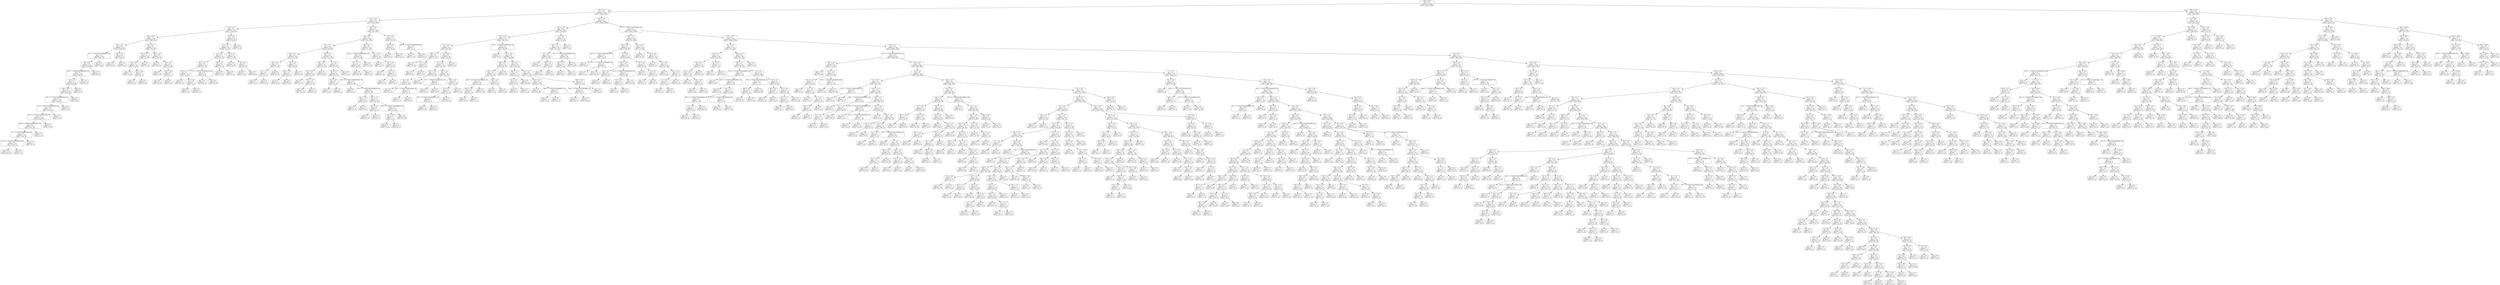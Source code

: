 digraph Tree {
node [shape=box, style="rounded", color="black", fontname=helvetica] ;
edge [fontname=helvetica] ;
0 [label="189 <= 15.5\ngini = 0.5\nsamples = 3678\nvalue = [2843, 2889]"] ;
1 [label="139 <= -4.7\ngini = 0.5\nsamples = 3035\nvalue = [2240, 2505]"] ;
0 -> 1 [labeldistance=2.5, labelangle=45, headlabel="True"] ;
2 [label="172 <= -4.9\ngini = 0.5\nsamples = 418\nvalue = [251, 421]"] ;
1 -> 2 ;
3 [label="374 <= -0.5\ngini = 0.5\nsamples = 233\nvalue = [199, 182]"] ;
2 -> 3 ;
4 [label="245 <= -5.2\ngini = 0.5\nsamples = 189\nvalue = [183, 127]"] ;
3 -> 4 ;
5 [label="120 <= -5.6\ngini = 0.5\nsamples = 156\nvalue = [163, 93]"] ;
4 -> 5 ;
6 [label="67 <= -1.7014117331926443e+38\ngini = 0.5\nsamples = 141\nvalue = [140, 91]"] ;
5 -> 6 ;
7 [label="80 <= 0.8\ngini = 0.5\nsamples = 136\nvalue = [140, 85]"] ;
6 -> 7 ;
8 [label="379 <= -1.7014117331926443e+38\ngini = 0.5\nsamples = 135\nvalue = [140, 83]"] ;
7 -> 8 ;
9 [label="19 <= 1.2\ngini = 0.5\nsamples = 132\nvalue = [134, 83]"] ;
8 -> 9 ;
10 [label="340 <= 10.5\ngini = 0.5\nsamples = 130\nvalue = [134, 81]"] ;
9 -> 10 ;
11 [label="365 <= -1.7014117331926443e+38\ngini = 0.5\nsamples = 128\nvalue = [130, 81]"] ;
10 -> 11 ;
12 [label="18 <= -1.7014117331926443e+38\ngini = 0.5\nsamples = 127\nvalue = [130, 79]"] ;
11 -> 12 ;
13 [label="361 <= -1.7014117331926443e+38\ngini = 0.5\nsamples = 124\nvalue = [125, 79]"] ;
12 -> 13 ;
14 [label="398 <= -1.7014117331926443e+38\ngini = 0.5\nsamples = 121\nvalue = [121, 79]"] ;
13 -> 14 ;
15 [label="0 <= -1.7014117331926443e+38\ngini = 0.5\nsamples = 120\nvalue = [120, 79]"] ;
14 -> 15 ;
16 [label="261 <= -1.7014117331926443e+38\ngini = 0.5\nsamples = 119\nvalue = [120, 77]"] ;
15 -> 16 ;
17 [label="gini = 0.5\nsamples = 118\nvalue = [119, 77]"] ;
16 -> 17 ;
18 [label="gini = 0.0\nsamples = 1\nvalue = [1, 0]"] ;
16 -> 18 ;
19 [label="gini = 0.0\nsamples = 1\nvalue = [0, 2]"] ;
15 -> 19 ;
20 [label="gini = 0.0\nsamples = 1\nvalue = [1, 0]"] ;
14 -> 20 ;
21 [label="gini = 0.0\nsamples = 3\nvalue = [4, 0]"] ;
13 -> 21 ;
22 [label="gini = 0.0\nsamples = 3\nvalue = [5, 0]"] ;
12 -> 22 ;
23 [label="gini = 0.0\nsamples = 1\nvalue = [0, 2]"] ;
11 -> 23 ;
24 [label="gini = 0.0\nsamples = 2\nvalue = [4, 0]"] ;
10 -> 24 ;
25 [label="gini = 0.0\nsamples = 2\nvalue = [0, 2]"] ;
9 -> 25 ;
26 [label="gini = 0.0\nsamples = 3\nvalue = [6, 0]"] ;
8 -> 26 ;
27 [label="gini = 0.0\nsamples = 1\nvalue = [0, 2]"] ;
7 -> 27 ;
28 [label="gini = 0.0\nsamples = 5\nvalue = [0, 6]"] ;
6 -> 28 ;
29 [label="144 <= -0.9\ngini = 0.1\nsamples = 15\nvalue = [23, 2]"] ;
5 -> 29 ;
30 [label="gini = 0.0\nsamples = 13\nvalue = [23, 0]"] ;
29 -> 30 ;
31 [label="gini = 0.0\nsamples = 2\nvalue = [0, 2]"] ;
29 -> 31 ;
32 [label="212 <= -5.1\ngini = 0.5\nsamples = 33\nvalue = [20, 34]"] ;
4 -> 32 ;
33 [label="252 <= -2.6\ngini = 0.1\nsamples = 18\nvalue = [2, 24]"] ;
32 -> 33 ;
34 [label="52 <= -5.0\ngini = 0.1\nsamples = 17\nvalue = [1, 24]"] ;
33 -> 34 ;
35 [label="gini = 0.0\nsamples = 14\nvalue = [0, 21]"] ;
34 -> 35 ;
36 [label="163 <= -4.8\ngini = 0.4\nsamples = 3\nvalue = [1, 3]"] ;
34 -> 36 ;
37 [label="gini = 0.0\nsamples = 1\nvalue = [1, 0]"] ;
36 -> 37 ;
38 [label="gini = 0.0\nsamples = 2\nvalue = [0, 3]"] ;
36 -> 38 ;
39 [label="gini = 0.0\nsamples = 1\nvalue = [1, 0]"] ;
33 -> 39 ;
40 [label="199 <= -5.0\ngini = 0.5\nsamples = 15\nvalue = [18, 10]"] ;
32 -> 40 ;
41 [label="gini = 0.0\nsamples = 6\nvalue = [15, 0]"] ;
40 -> 41 ;
42 [label="159 <= -4.9\ngini = 0.4\nsamples = 9\nvalue = [3, 10]"] ;
40 -> 42 ;
43 [label="gini = 0.0\nsamples = 6\nvalue = [0, 9]"] ;
42 -> 43 ;
44 [label="242 <= -4.8\ngini = 0.4\nsamples = 3\nvalue = [3, 1]"] ;
42 -> 44 ;
45 [label="gini = 0.0\nsamples = 2\nvalue = [3, 0]"] ;
44 -> 45 ;
46 [label="gini = 0.0\nsamples = 1\nvalue = [0, 1]"] ;
44 -> 46 ;
47 [label="227 <= 6.9\ngini = 0.3\nsamples = 44\nvalue = [16, 55]"] ;
3 -> 47 ;
48 [label="11 <= -1.0\ngini = 0.3\nsamples = 40\nvalue = [11, 55]"] ;
47 -> 48 ;
49 [label="37 <= -3.3\ngini = 0.4\nsamples = 18\nvalue = [10, 20]"] ;
48 -> 49 ;
50 [label="302 <= 3.8\ngini = 0.3\nsamples = 15\nvalue = [5, 19]"] ;
49 -> 50 ;
51 [label="198 <= -1.7\ngini = 0.1\nsamples = 11\nvalue = [1, 17]"] ;
50 -> 51 ;
52 [label="gini = 0.0\nsamples = 9\nvalue = [0, 14]"] ;
51 -> 52 ;
53 [label="337 <= 6.6\ngini = 0.4\nsamples = 2\nvalue = [1, 3]"] ;
51 -> 53 ;
54 [label="gini = 0.0\nsamples = 1\nvalue = [1, 0]"] ;
53 -> 54 ;
55 [label="gini = 0.0\nsamples = 1\nvalue = [0, 3]"] ;
53 -> 55 ;
56 [label="4 <= -1.7014117331926443e+38\ngini = 0.4\nsamples = 4\nvalue = [4, 2]"] ;
50 -> 56 ;
57 [label="gini = 0.0\nsamples = 2\nvalue = [0, 2]"] ;
56 -> 57 ;
58 [label="gini = 0.0\nsamples = 2\nvalue = [4, 0]"] ;
56 -> 58 ;
59 [label="240 <= 1.6\ngini = 0.3\nsamples = 3\nvalue = [5, 1]"] ;
49 -> 59 ;
60 [label="gini = 0.0\nsamples = 2\nvalue = [5, 0]"] ;
59 -> 60 ;
61 [label="gini = 0.0\nsamples = 1\nvalue = [0, 1]"] ;
59 -> 61 ;
62 [label="234 <= 2.2\ngini = 0.1\nsamples = 22\nvalue = [1, 35]"] ;
48 -> 62 ;
63 [label="gini = 0.0\nsamples = 19\nvalue = [0, 31]"] ;
62 -> 63 ;
64 [label="278 <= 3.5\ngini = 0.3\nsamples = 3\nvalue = [1, 4]"] ;
62 -> 64 ;
65 [label="gini = 0.0\nsamples = 1\nvalue = [1, 0]"] ;
64 -> 65 ;
66 [label="gini = 0.0\nsamples = 2\nvalue = [0, 4]"] ;
64 -> 66 ;
67 [label="gini = 0.0\nsamples = 4\nvalue = [5, 0]"] ;
47 -> 67 ;
68 [label="222 <= 9.5\ngini = 0.3\nsamples = 185\nvalue = [52, 239]"] ;
2 -> 68 ;
69 [label="60 <= 0.3\ngini = 0.3\nsamples = 169\nvalue = [41, 231]"] ;
68 -> 69 ;
70 [label="82 <= -4.7\ngini = 0.3\nsamples = 102\nvalue = [34, 128]"] ;
69 -> 70 ;
71 [label="391 <= -4.7\ngini = 0.5\nsamples = 26\nvalue = [17, 26]"] ;
70 -> 71 ;
72 [label="59 <= -4.9\ngini = 0.2\nsamples = 13\nvalue = [2, 18]"] ;
71 -> 72 ;
73 [label="37 <= -1.3\ngini = 0.4\nsamples = 3\nvalue = [2, 1]"] ;
72 -> 73 ;
74 [label="gini = 0.0\nsamples = 2\nvalue = [2, 0]"] ;
73 -> 74 ;
75 [label="gini = 0.0\nsamples = 1\nvalue = [0, 1]"] ;
73 -> 75 ;
76 [label="gini = 0.0\nsamples = 10\nvalue = [0, 17]"] ;
72 -> 76 ;
77 [label="114 <= -0.5\ngini = 0.5\nsamples = 13\nvalue = [15, 8]"] ;
71 -> 77 ;
78 [label="105 <= -4.8\ngini = 0.2\nsamples = 9\nvalue = [15, 2]"] ;
77 -> 78 ;
79 [label="gini = 0.0\nsamples = 1\nvalue = [0, 2]"] ;
78 -> 79 ;
80 [label="gini = 0.0\nsamples = 8\nvalue = [15, 0]"] ;
78 -> 80 ;
81 [label="gini = 0.0\nsamples = 4\nvalue = [0, 6]"] ;
77 -> 81 ;
82 [label="146 <= -2.5\ngini = 0.2\nsamples = 76\nvalue = [17, 102]"] ;
70 -> 82 ;
83 [label="190 <= -3.9\ngini = 0.1\nsamples = 39\nvalue = [2, 61]"] ;
82 -> 83 ;
84 [label="88 <= -5.4\ngini = 0.2\nsamples = 12\nvalue = [2, 12]"] ;
83 -> 84 ;
85 [label="gini = 0.0\nsamples = 1\nvalue = [1, 0]"] ;
84 -> 85 ;
86 [label="167 <= -4.0\ngini = 0.1\nsamples = 11\nvalue = [1, 12]"] ;
84 -> 86 ;
87 [label="gini = 0.0\nsamples = 10\nvalue = [0, 12]"] ;
86 -> 87 ;
88 [label="gini = 0.0\nsamples = 1\nvalue = [1, 0]"] ;
86 -> 88 ;
89 [label="gini = 0.0\nsamples = 27\nvalue = [0, 49]"] ;
83 -> 89 ;
90 [label="3 <= 0.5\ngini = 0.4\nsamples = 37\nvalue = [15, 41]"] ;
82 -> 90 ;
91 [label="184 <= -2.5\ngini = 0.4\nsamples = 34\nvalue = [12, 41]"] ;
90 -> 91 ;
92 [label="196 <= -0.2\ngini = 0.4\nsamples = 5\nvalue = [5, 2]"] ;
91 -> 92 ;
93 [label="gini = 0.0\nsamples = 4\nvalue = [5, 0]"] ;
92 -> 93 ;
94 [label="gini = 0.0\nsamples = 1\nvalue = [0, 2]"] ;
92 -> 94 ;
95 [label="226 <= -1.7014117331926443e+38\ngini = 0.3\nsamples = 29\nvalue = [7, 39]"] ;
91 -> 95 ;
96 [label="gini = 0.0\nsamples = 1\nvalue = [1, 0]"] ;
95 -> 96 ;
97 [label="217 <= -1.7014117331926443e+38\ngini = 0.2\nsamples = 28\nvalue = [6, 39]"] ;
95 -> 97 ;
98 [label="281 <= -1.6\ngini = 0.5\nsamples = 6\nvalue = [4, 4]"] ;
97 -> 98 ;
99 [label="gini = 0.0\nsamples = 3\nvalue = [0, 4]"] ;
98 -> 99 ;
100 [label="gini = 0.0\nsamples = 3\nvalue = [4, 0]"] ;
98 -> 100 ;
101 [label="166 <= -2.3\ngini = 0.1\nsamples = 22\nvalue = [2, 35]"] ;
97 -> 101 ;
102 [label="235 <= -1.1\ngini = 0.5\nsamples = 2\nvalue = [1, 1]"] ;
101 -> 102 ;
103 [label="gini = 0.0\nsamples = 1\nvalue = [1, 0]"] ;
102 -> 103 ;
104 [label="gini = 0.0\nsamples = 1\nvalue = [0, 1]"] ;
102 -> 104 ;
105 [label="370 <= -1.7014117331926443e+38\ngini = 0.1\nsamples = 20\nvalue = [1, 34]"] ;
101 -> 105 ;
106 [label="130 <= -0.0\ngini = 0.5\nsamples = 2\nvalue = [1, 1]"] ;
105 -> 106 ;
107 [label="gini = 0.0\nsamples = 1\nvalue = [1, 0]"] ;
106 -> 107 ;
108 [label="gini = 0.0\nsamples = 1\nvalue = [0, 1]"] ;
106 -> 108 ;
109 [label="gini = 0.0\nsamples = 18\nvalue = [0, 33]"] ;
105 -> 109 ;
110 [label="gini = 0.0\nsamples = 3\nvalue = [3, 0]"] ;
90 -> 110 ;
111 [label="58 <= 3.0\ngini = 0.1\nsamples = 67\nvalue = [7, 103]"] ;
69 -> 111 ;
112 [label="336 <= -1.7014117331926443e+38\ngini = 0.1\nsamples = 55\nvalue = [3, 88]"] ;
111 -> 112 ;
113 [label="372 <= 0.5\ngini = 0.2\nsamples = 18\nvalue = [3, 31]"] ;
112 -> 113 ;
114 [label="gini = 0.0\nsamples = 15\nvalue = [0, 31]"] ;
113 -> 114 ;
115 [label="gini = 0.0\nsamples = 3\nvalue = [3, 0]"] ;
113 -> 115 ;
116 [label="gini = 0.0\nsamples = 37\nvalue = [0, 57]"] ;
112 -> 116 ;
117 [label="81 <= 3.9\ngini = 0.3\nsamples = 12\nvalue = [4, 15]"] ;
111 -> 117 ;
118 [label="gini = 0.0\nsamples = 2\nvalue = [3, 0]"] ;
117 -> 118 ;
119 [label="171 <= 6.4\ngini = 0.1\nsamples = 10\nvalue = [1, 15]"] ;
117 -> 119 ;
120 [label="gini = 0.0\nsamples = 7\nvalue = [0, 12]"] ;
119 -> 120 ;
121 [label="19 <= 7.2\ngini = 0.4\nsamples = 3\nvalue = [1, 3]"] ;
119 -> 121 ;
122 [label="gini = 0.0\nsamples = 1\nvalue = [1, 0]"] ;
121 -> 122 ;
123 [label="gini = 0.0\nsamples = 2\nvalue = [0, 3]"] ;
121 -> 123 ;
124 [label="39 <= 11.8\ngini = 0.5\nsamples = 16\nvalue = [11, 8]"] ;
68 -> 124 ;
125 [label="351 <= 9.0\ngini = 0.3\nsamples = 9\nvalue = [10, 2]"] ;
124 -> 125 ;
126 [label="gini = 0.0\nsamples = 2\nvalue = [0, 2]"] ;
125 -> 126 ;
127 [label="gini = 0.0\nsamples = 7\nvalue = [10, 0]"] ;
125 -> 127 ;
128 [label="299 <= -1.7014117331926443e+38\ngini = 0.2\nsamples = 7\nvalue = [1, 6]"] ;
124 -> 128 ;
129 [label="gini = 0.0\nsamples = 1\nvalue = [1, 0]"] ;
128 -> 129 ;
130 [label="gini = 0.0\nsamples = 6\nvalue = [0, 6]"] ;
128 -> 130 ;
131 [label="203 <= -4.9\ngini = 0.5\nsamples = 2617\nvalue = [1989, 2084]"] ;
1 -> 131 ;
132 [label="221 <= -1.4\ngini = 0.4\nsamples = 201\nvalue = [74, 245]"] ;
131 -> 132 ;
133 [label="251 <= -4.4\ngini = 0.5\nsamples = 131\nvalue = [69, 132]"] ;
132 -> 133 ;
134 [label="14 <= -3.9\ngini = 0.5\nsamples = 48\nvalue = [33, 34]"] ;
133 -> 134 ;
135 [label="128 <= -5.1\ngini = 0.2\nsamples = 12\nvalue = [13, 2]"] ;
134 -> 135 ;
136 [label="gini = 0.0\nsamples = 8\nvalue = [11, 0]"] ;
135 -> 136 ;
137 [label="371 <= -4.6\ngini = 0.5\nsamples = 4\nvalue = [2, 2]"] ;
135 -> 137 ;
138 [label="gini = 0.0\nsamples = 2\nvalue = [0, 2]"] ;
137 -> 138 ;
139 [label="gini = 0.0\nsamples = 2\nvalue = [2, 0]"] ;
137 -> 139 ;
140 [label="13 <= 18.5\ngini = 0.5\nsamples = 36\nvalue = [20, 32]"] ;
134 -> 140 ;
141 [label="27 <= -1.8\ngini = 0.4\nsamples = 33\nvalue = [16, 32]"] ;
140 -> 141 ;
142 [label="303 <= -2.6\ngini = 0.2\nsamples = 14\nvalue = [3, 20]"] ;
141 -> 142 ;
143 [label="14 <= 2.2\ngini = 0.1\nsamples = 12\nvalue = [1, 20]"] ;
142 -> 143 ;
144 [label="gini = 0.0\nsamples = 9\nvalue = [0, 17]"] ;
143 -> 144 ;
145 [label="29 <= -1.7014117331926443e+38\ngini = 0.4\nsamples = 3\nvalue = [1, 3]"] ;
143 -> 145 ;
146 [label="gini = 0.0\nsamples = 1\nvalue = [1, 0]"] ;
145 -> 146 ;
147 [label="gini = 0.0\nsamples = 2\nvalue = [0, 3]"] ;
145 -> 147 ;
148 [label="gini = 0.0\nsamples = 2\nvalue = [2, 0]"] ;
142 -> 148 ;
149 [label="138 <= -0.2\ngini = 0.5\nsamples = 19\nvalue = [13, 12]"] ;
141 -> 149 ;
150 [label="19 <= -1.7014117331926443e+38\ngini = 0.2\nsamples = 7\nvalue = [8, 1]"] ;
149 -> 150 ;
151 [label="gini = 0.0\nsamples = 1\nvalue = [0, 1]"] ;
150 -> 151 ;
152 [label="gini = 0.0\nsamples = 6\nvalue = [8, 0]"] ;
150 -> 152 ;
153 [label="309 <= 0.5\ngini = 0.4\nsamples = 12\nvalue = [5, 11]"] ;
149 -> 153 ;
154 [label="73 <= 0.5\ngini = 0.3\nsamples = 9\nvalue = [2, 11]"] ;
153 -> 154 ;
155 [label="334 <= -1.7014117331926443e+38\ngini = 0.4\nsamples = 2\nvalue = [2, 1]"] ;
154 -> 155 ;
156 [label="gini = 0.0\nsamples = 1\nvalue = [2, 0]"] ;
155 -> 156 ;
157 [label="gini = 0.0\nsamples = 1\nvalue = [0, 1]"] ;
155 -> 157 ;
158 [label="gini = 0.0\nsamples = 7\nvalue = [0, 10]"] ;
154 -> 158 ;
159 [label="gini = 0.0\nsamples = 3\nvalue = [3, 0]"] ;
153 -> 159 ;
160 [label="gini = 0.0\nsamples = 3\nvalue = [4, 0]"] ;
140 -> 160 ;
161 [label="119 <= -1.7014117331926443e+38\ngini = 0.4\nsamples = 83\nvalue = [36, 98]"] ;
133 -> 161 ;
162 [label="gini = 0.0\nsamples = 2\nvalue = [4, 0]"] ;
161 -> 162 ;
163 [label="112 <= -0.6\ngini = 0.4\nsamples = 81\nvalue = [32, 98]"] ;
161 -> 163 ;
164 [label="108 <= -0.8\ngini = 0.2\nsamples = 41\nvalue = [6, 62]"] ;
163 -> 164 ;
165 [label="149 <= -3.0\ngini = 0.3\nsamples = 23\nvalue = [6, 30]"] ;
164 -> 165 ;
166 [label="80 <= -1.7014117331926443e+38\ngini = 0.1\nsamples = 16\nvalue = [1, 26]"] ;
165 -> 166 ;
167 [label="283 <= -4.6\ngini = 0.4\nsamples = 2\nvalue = [1, 2]"] ;
166 -> 167 ;
168 [label="gini = 0.0\nsamples = 1\nvalue = [0, 2]"] ;
167 -> 168 ;
169 [label="gini = 0.0\nsamples = 1\nvalue = [1, 0]"] ;
167 -> 169 ;
170 [label="gini = 0.0\nsamples = 14\nvalue = [0, 24]"] ;
166 -> 170 ;
171 [label="84 <= -1.9\ngini = 0.5\nsamples = 7\nvalue = [5, 4]"] ;
165 -> 171 ;
172 [label="gini = 0.0\nsamples = 3\nvalue = [0, 4]"] ;
171 -> 172 ;
173 [label="gini = 0.0\nsamples = 4\nvalue = [5, 0]"] ;
171 -> 173 ;
174 [label="gini = 0.0\nsamples = 18\nvalue = [0, 32]"] ;
164 -> 174 ;
175 [label="72 <= 0.3\ngini = 0.5\nsamples = 40\nvalue = [26, 36]"] ;
163 -> 175 ;
176 [label="208 <= -0.3\ngini = 0.3\nsamples = 11\nvalue = [13, 3]"] ;
175 -> 176 ;
177 [label="39 <= -0.3\ngini = 0.5\nsamples = 6\nvalue = [3, 3]"] ;
176 -> 177 ;
178 [label="gini = 0.0\nsamples = 3\nvalue = [0, 3]"] ;
177 -> 178 ;
179 [label="gini = 0.0\nsamples = 3\nvalue = [3, 0]"] ;
177 -> 179 ;
180 [label="gini = 0.0\nsamples = 5\nvalue = [10, 0]"] ;
176 -> 180 ;
181 [label="311 <= 2.7\ngini = 0.4\nsamples = 29\nvalue = [13, 33]"] ;
175 -> 181 ;
182 [label="263 <= 1.9\ngini = 0.2\nsamples = 20\nvalue = [3, 29]"] ;
181 -> 182 ;
183 [label="gini = 0.0\nsamples = 18\nvalue = [0, 28]"] ;
182 -> 183 ;
184 [label="388 <= -1.7014117331926443e+38\ngini = 0.4\nsamples = 2\nvalue = [3, 1]"] ;
182 -> 184 ;
185 [label="gini = 0.0\nsamples = 1\nvalue = [3, 0]"] ;
184 -> 185 ;
186 [label="gini = 0.0\nsamples = 1\nvalue = [0, 1]"] ;
184 -> 186 ;
187 [label="346 <= 15.6\ngini = 0.4\nsamples = 9\nvalue = [10, 4]"] ;
181 -> 187 ;
188 [label="194 <= -1.7014117331926443e+38\ngini = 0.2\nsamples = 8\nvalue = [10, 1]"] ;
187 -> 188 ;
189 [label="gini = 0.0\nsamples = 1\nvalue = [0, 1]"] ;
188 -> 189 ;
190 [label="gini = 0.0\nsamples = 7\nvalue = [10, 0]"] ;
188 -> 190 ;
191 [label="gini = 0.0\nsamples = 1\nvalue = [0, 3]"] ;
187 -> 191 ;
192 [label="4 <= 20.0\ngini = 0.1\nsamples = 70\nvalue = [5, 113]"] ;
132 -> 192 ;
193 [label="46 <= -1.1\ngini = 0.1\nsamples = 69\nvalue = [4, 113]"] ;
192 -> 193 ;
194 [label="27 <= -1.2\ngini = 0.2\nsamples = 15\nvalue = [3, 19]"] ;
193 -> 194 ;
195 [label="gini = 0.0\nsamples = 7\nvalue = [0, 13]"] ;
194 -> 195 ;
196 [label="208 <= 0.7\ngini = 0.4\nsamples = 8\nvalue = [3, 6]"] ;
194 -> 196 ;
197 [label="gini = 0.0\nsamples = 3\nvalue = [3, 0]"] ;
196 -> 197 ;
198 [label="gini = 0.0\nsamples = 5\nvalue = [0, 6]"] ;
196 -> 198 ;
199 [label="76 <= -1.7014117331926443e+38\ngini = 0.0\nsamples = 54\nvalue = [1, 94]"] ;
193 -> 199 ;
200 [label="285 <= 0.6\ngini = 0.2\nsamples = 4\nvalue = [1, 9]"] ;
199 -> 200 ;
201 [label="gini = 0.0\nsamples = 3\nvalue = [0, 9]"] ;
200 -> 201 ;
202 [label="gini = 0.0\nsamples = 1\nvalue = [1, 0]"] ;
200 -> 202 ;
203 [label="gini = 0.0\nsamples = 50\nvalue = [0, 85]"] ;
199 -> 203 ;
204 [label="gini = 0.0\nsamples = 1\nvalue = [1, 0]"] ;
192 -> 204 ;
205 [label="55 <= -1.7014117331926443e+38\ngini = 0.5\nsamples = 2416\nvalue = [1915, 1839]"] ;
131 -> 205 ;
206 [label="193 <= 0.7\ngini = 0.3\nsamples = 106\nvalue = [27, 130]"] ;
205 -> 206 ;
207 [label="90 <= -5.0\ngini = 0.4\nsamples = 47\nvalue = [20, 46]"] ;
206 -> 207 ;
208 [label="258 <= -1.7014117331926443e+38\ngini = 0.4\nsamples = 12\nvalue = [12, 6]"] ;
207 -> 208 ;
209 [label="gini = 0.0\nsamples = 3\nvalue = [0, 5]"] ;
208 -> 209 ;
210 [label="236 <= -1.7014117331926443e+38\ngini = 0.1\nsamples = 9\nvalue = [12, 1]"] ;
208 -> 210 ;
211 [label="gini = 0.0\nsamples = 1\nvalue = [0, 1]"] ;
210 -> 211 ;
212 [label="gini = 0.0\nsamples = 8\nvalue = [12, 0]"] ;
210 -> 212 ;
213 [label="79 <= 0.6\ngini = 0.3\nsamples = 35\nvalue = [8, 40]"] ;
207 -> 213 ;
214 [label="362 <= -1.9\ngini = 0.1\nsamples = 29\nvalue = [3, 37]"] ;
213 -> 214 ;
215 [label="28 <= -2.9\ngini = 0.4\nsamples = 6\nvalue = [2, 5]"] ;
214 -> 215 ;
216 [label="gini = 0.0\nsamples = 4\nvalue = [0, 5]"] ;
215 -> 216 ;
217 [label="gini = 0.0\nsamples = 2\nvalue = [2, 0]"] ;
215 -> 217 ;
218 [label="116 <= -1.7014117331926443e+38\ngini = 0.1\nsamples = 23\nvalue = [1, 32]"] ;
214 -> 218 ;
219 [label="112 <= -1.2\ngini = 0.2\nsamples = 5\nvalue = [1, 7]"] ;
218 -> 219 ;
220 [label="gini = 0.0\nsamples = 1\nvalue = [1, 0]"] ;
219 -> 220 ;
221 [label="gini = 0.0\nsamples = 4\nvalue = [0, 7]"] ;
219 -> 221 ;
222 [label="gini = 0.0\nsamples = 18\nvalue = [0, 25]"] ;
218 -> 222 ;
223 [label="165 <= 0.3\ngini = 0.5\nsamples = 6\nvalue = [5, 3]"] ;
213 -> 223 ;
224 [label="gini = 0.0\nsamples = 2\nvalue = [3, 0]"] ;
223 -> 224 ;
225 [label="37 <= 6.1\ngini = 0.5\nsamples = 4\nvalue = [2, 3]"] ;
223 -> 225 ;
226 [label="gini = 0.0\nsamples = 3\nvalue = [0, 3]"] ;
225 -> 226 ;
227 [label="gini = 0.0\nsamples = 1\nvalue = [2, 0]"] ;
225 -> 227 ;
228 [label="177 <= 2.8\ngini = 0.1\nsamples = 59\nvalue = [7, 84]"] ;
206 -> 228 ;
229 [label="gini = 0.0\nsamples = 34\nvalue = [0, 54]"] ;
228 -> 229 ;
230 [label="86 <= 3.0\ngini = 0.3\nsamples = 25\nvalue = [7, 30]"] ;
228 -> 230 ;
231 [label="gini = 0.0\nsamples = 3\nvalue = [5, 0]"] ;
230 -> 231 ;
232 [label="121 <= 6.1\ngini = 0.1\nsamples = 22\nvalue = [2, 30]"] ;
230 -> 232 ;
233 [label="gini = 0.0\nsamples = 13\nvalue = [0, 19]"] ;
232 -> 233 ;
234 [label="237 <= 11.2\ngini = 0.3\nsamples = 9\nvalue = [2, 11]"] ;
232 -> 234 ;
235 [label="15 <= 8.4\ngini = 0.4\nsamples = 3\nvalue = [2, 1]"] ;
234 -> 235 ;
236 [label="gini = 0.0\nsamples = 2\nvalue = [2, 0]"] ;
235 -> 236 ;
237 [label="gini = 0.0\nsamples = 1\nvalue = [0, 1]"] ;
235 -> 237 ;
238 [label="gini = 0.0\nsamples = 6\nvalue = [0, 10]"] ;
234 -> 238 ;
239 [label="336 <= -5.6\ngini = 0.5\nsamples = 2310\nvalue = [1888, 1709]"] ;
205 -> 239 ;
240 [label="257 <= -2.4\ngini = 0.3\nsamples = 112\nvalue = [25, 142]"] ;
239 -> 240 ;
241 [label="192 <= 0.7\ngini = 0.5\nsamples = 26\nvalue = [14, 22]"] ;
240 -> 241 ;
242 [label="200 <= -0.1\ngini = 0.4\nsamples = 20\nvalue = [7, 20]"] ;
241 -> 242 ;
243 [label="310 <= -4.4\ngini = 0.5\nsamples = 12\nvalue = [7, 8]"] ;
242 -> 243 ;
244 [label="gini = 0.0\nsamples = 4\nvalue = [0, 6]"] ;
243 -> 244 ;
245 [label="136 <= -4.4\ngini = 0.3\nsamples = 8\nvalue = [7, 2]"] ;
243 -> 245 ;
246 [label="gini = 0.0\nsamples = 2\nvalue = [0, 2]"] ;
245 -> 246 ;
247 [label="gini = 0.0\nsamples = 6\nvalue = [7, 0]"] ;
245 -> 247 ;
248 [label="gini = 0.0\nsamples = 8\nvalue = [0, 12]"] ;
242 -> 248 ;
249 [label="217 <= 3.0\ngini = 0.3\nsamples = 6\nvalue = [7, 2]"] ;
241 -> 249 ;
250 [label="gini = 0.0\nsamples = 4\nvalue = [7, 0]"] ;
249 -> 250 ;
251 [label="gini = 0.0\nsamples = 2\nvalue = [0, 2]"] ;
249 -> 251 ;
252 [label="316 <= 13.7\ngini = 0.2\nsamples = 86\nvalue = [11, 120]"] ;
240 -> 252 ;
253 [label="324 <= -1.3\ngini = 0.1\nsamples = 85\nvalue = [10, 120]"] ;
252 -> 253 ;
254 [label="126 <= -1.7014117331926443e+38\ngini = 0.3\nsamples = 17\nvalue = [5, 20]"] ;
253 -> 254 ;
255 [label="gini = 0.0\nsamples = 1\nvalue = [2, 0]"] ;
254 -> 255 ;
256 [label="226 <= -1.7014117331926443e+38\ngini = 0.2\nsamples = 16\nvalue = [3, 20]"] ;
254 -> 256 ;
257 [label="gini = 0.0\nsamples = 1\nvalue = [1, 0]"] ;
256 -> 257 ;
258 [label="376 <= 1.7\ngini = 0.2\nsamples = 15\nvalue = [2, 20]"] ;
256 -> 258 ;
259 [label="244 <= -1.7014117331926443e+38\ngini = 0.1\nsamples = 13\nvalue = [1, 19]"] ;
258 -> 259 ;
260 [label="17 <= -1.0\ngini = 0.4\nsamples = 2\nvalue = [1, 2]"] ;
259 -> 260 ;
261 [label="gini = 0.0\nsamples = 1\nvalue = [1, 0]"] ;
260 -> 261 ;
262 [label="gini = 0.0\nsamples = 1\nvalue = [0, 2]"] ;
260 -> 262 ;
263 [label="gini = 0.0\nsamples = 11\nvalue = [0, 17]"] ;
259 -> 263 ;
264 [label="213 <= -1.7014117331926443e+38\ngini = 0.5\nsamples = 2\nvalue = [1, 1]"] ;
258 -> 264 ;
265 [label="gini = 0.0\nsamples = 1\nvalue = [0, 1]"] ;
264 -> 265 ;
266 [label="gini = 0.0\nsamples = 1\nvalue = [1, 0]"] ;
264 -> 266 ;
267 [label="11 <= 2.0\ngini = 0.1\nsamples = 68\nvalue = [5, 100]"] ;
253 -> 267 ;
268 [label="78 <= -1.7014117331926443e+38\ngini = 0.0\nsamples = 47\nvalue = [1, 74]"] ;
267 -> 268 ;
269 [label="209 <= 0.4\ngini = 0.1\nsamples = 9\nvalue = [1, 12]"] ;
268 -> 269 ;
270 [label="gini = 0.0\nsamples = 8\nvalue = [0, 12]"] ;
269 -> 270 ;
271 [label="gini = 0.0\nsamples = 1\nvalue = [1, 0]"] ;
269 -> 271 ;
272 [label="gini = 0.0\nsamples = 38\nvalue = [0, 62]"] ;
268 -> 272 ;
273 [label="105 <= 2.7\ngini = 0.2\nsamples = 21\nvalue = [4, 26]"] ;
267 -> 273 ;
274 [label="89 <= 2.8\ngini = 0.4\nsamples = 3\nvalue = [2, 1]"] ;
273 -> 274 ;
275 [label="gini = 0.0\nsamples = 2\nvalue = [2, 0]"] ;
274 -> 275 ;
276 [label="gini = 0.0\nsamples = 1\nvalue = [0, 1]"] ;
274 -> 276 ;
277 [label="97 <= 6.8\ngini = 0.1\nsamples = 18\nvalue = [2, 25]"] ;
273 -> 277 ;
278 [label="291 <= 5.7\ngini = 0.3\nsamples = 7\nvalue = [2, 7]"] ;
277 -> 278 ;
279 [label="gini = 0.0\nsamples = 6\nvalue = [0, 7]"] ;
278 -> 279 ;
280 [label="gini = 0.0\nsamples = 1\nvalue = [2, 0]"] ;
278 -> 280 ;
281 [label="gini = 0.0\nsamples = 11\nvalue = [0, 18]"] ;
277 -> 281 ;
282 [label="gini = 0.0\nsamples = 1\nvalue = [1, 0]"] ;
252 -> 282 ;
283 [label="359 <= 1.2\ngini = 0.5\nsamples = 2198\nvalue = [1863, 1567]"] ;
239 -> 283 ;
284 [label="60 <= -1.7014117331926443e+38\ngini = 0.5\nsamples = 1072\nvalue = [995, 654]"] ;
283 -> 284 ;
285 [label="176 <= -1.8\ngini = 0.4\nsamples = 41\nvalue = [15, 49]"] ;
284 -> 285 ;
286 [label="gini = 0.0\nsamples = 13\nvalue = [0, 20]"] ;
285 -> 286 ;
287 [label="235 <= -0.5\ngini = 0.4\nsamples = 28\nvalue = [15, 29]"] ;
285 -> 287 ;
288 [label="241 <= -1.6\ngini = 0.5\nsamples = 15\nvalue = [14, 11]"] ;
287 -> 288 ;
289 [label="gini = 0.0\nsamples = 4\nvalue = [8, 0]"] ;
288 -> 289 ;
290 [label="2 <= -1.4\ngini = 0.5\nsamples = 11\nvalue = [6, 11]"] ;
288 -> 290 ;
291 [label="gini = 0.0\nsamples = 3\nvalue = [3, 0]"] ;
290 -> 291 ;
292 [label="22 <= 1.2\ngini = 0.3\nsamples = 8\nvalue = [3, 11]"] ;
290 -> 292 ;
293 [label="200 <= -0.6\ngini = 0.2\nsamples = 7\nvalue = [1, 11]"] ;
292 -> 293 ;
294 [label="gini = 0.0\nsamples = 6\nvalue = [0, 11]"] ;
293 -> 294 ;
295 [label="gini = 0.0\nsamples = 1\nvalue = [1, 0]"] ;
293 -> 295 ;
296 [label="gini = 0.0\nsamples = 1\nvalue = [2, 0]"] ;
292 -> 296 ;
297 [label="333 <= -1.7014117331926443e+38\ngini = 0.1\nsamples = 13\nvalue = [1, 18]"] ;
287 -> 297 ;
298 [label="gini = 0.0\nsamples = 1\nvalue = [1, 0]"] ;
297 -> 298 ;
299 [label="gini = 0.0\nsamples = 12\nvalue = [0, 18]"] ;
297 -> 299 ;
300 [label="279 <= -0.2\ngini = 0.5\nsamples = 1031\nvalue = [980, 605]"] ;
284 -> 300 ;
301 [label="14 <= -3.0\ngini = 0.5\nsamples = 584\nvalue = [502, 388]"] ;
300 -> 301 ;
302 [label="15 <= -5.4\ngini = 0.4\nsamples = 112\nvalue = [121, 43]"] ;
301 -> 302 ;
303 [label="263 <= -1.7014117331926443e+38\ngini = 0.2\nsamples = 6\nvalue = [1, 7]"] ;
302 -> 303 ;
304 [label="gini = 0.0\nsamples = 1\nvalue = [1, 0]"] ;
303 -> 304 ;
305 [label="gini = 0.0\nsamples = 5\nvalue = [0, 7]"] ;
303 -> 305 ;
306 [label="215 <= -4.4\ngini = 0.4\nsamples = 106\nvalue = [120, 36]"] ;
302 -> 306 ;
307 [label="108 <= -1.7014117331926443e+38\ngini = 0.1\nsamples = 24\nvalue = [36, 2]"] ;
306 -> 307 ;
308 [label="gini = 0.0\nsamples = 1\nvalue = [0, 1]"] ;
307 -> 308 ;
309 [label="331 <= -4.7\ngini = 0.1\nsamples = 23\nvalue = [36, 1]"] ;
307 -> 309 ;
310 [label="77 <= -4.5\ngini = 0.5\nsamples = 2\nvalue = [1, 1]"] ;
309 -> 310 ;
311 [label="gini = 0.0\nsamples = 1\nvalue = [0, 1]"] ;
310 -> 311 ;
312 [label="gini = 0.0\nsamples = 1\nvalue = [1, 0]"] ;
310 -> 312 ;
313 [label="gini = 0.0\nsamples = 21\nvalue = [35, 0]"] ;
309 -> 313 ;
314 [label="58 <= -4.5\ngini = 0.4\nsamples = 82\nvalue = [84, 34]"] ;
306 -> 314 ;
315 [label="337 <= -1.7014117331926443e+38\ngini = 0.2\nsamples = 12\nvalue = [2, 14]"] ;
314 -> 315 ;
316 [label="gini = 0.0\nsamples = 1\nvalue = [1, 0]"] ;
315 -> 316 ;
317 [label="273 <= -1.7014117331926443e+38\ngini = 0.1\nsamples = 11\nvalue = [1, 14]"] ;
315 -> 317 ;
318 [label="gini = 0.0\nsamples = 1\nvalue = [1, 0]"] ;
317 -> 318 ;
319 [label="gini = 0.0\nsamples = 10\nvalue = [0, 14]"] ;
317 -> 319 ;
320 [label="327 <= -4.6\ngini = 0.3\nsamples = 70\nvalue = [82, 20]"] ;
314 -> 320 ;
321 [label="gini = 0.0\nsamples = 1\nvalue = [0, 2]"] ;
320 -> 321 ;
322 [label="301 <= -4.7\ngini = 0.3\nsamples = 69\nvalue = [82, 18]"] ;
320 -> 322 ;
323 [label="223 <= -5.0\ngini = 0.4\nsamples = 4\nvalue = [2, 4]"] ;
322 -> 323 ;
324 [label="gini = 0.0\nsamples = 1\nvalue = [2, 0]"] ;
323 -> 324 ;
325 [label="gini = 0.0\nsamples = 3\nvalue = [0, 4]"] ;
323 -> 325 ;
326 [label="253 <= -4.5\ngini = 0.3\nsamples = 65\nvalue = [80, 14]"] ;
322 -> 326 ;
327 [label="141 <= -4.3\ngini = 0.4\nsamples = 3\nvalue = [1, 3]"] ;
326 -> 327 ;
328 [label="gini = 0.0\nsamples = 1\nvalue = [1, 0]"] ;
327 -> 328 ;
329 [label="gini = 0.0\nsamples = 2\nvalue = [0, 3]"] ;
327 -> 329 ;
330 [label="319 <= -1.7014117331926443e+38\ngini = 0.2\nsamples = 62\nvalue = [79, 11]"] ;
326 -> 330 ;
331 [label="gini = 0.0\nsamples = 2\nvalue = [0, 2]"] ;
330 -> 331 ;
332 [label="3 <= -3.4\ngini = 0.2\nsamples = 60\nvalue = [79, 9]"] ;
330 -> 332 ;
333 [label="305 <= -4.1\ngini = 0.0\nsamples = 45\nvalue = [59, 1]"] ;
332 -> 333 ;
334 [label="182 <= -4.0\ngini = 0.1\nsamples = 15\nvalue = [18, 1]"] ;
333 -> 334 ;
335 [label="gini = 0.0\nsamples = 14\nvalue = [18, 0]"] ;
334 -> 335 ;
336 [label="gini = 0.0\nsamples = 1\nvalue = [0, 1]"] ;
334 -> 336 ;
337 [label="gini = 0.0\nsamples = 30\nvalue = [41, 0]"] ;
333 -> 337 ;
338 [label="114 <= -3.4\ngini = 0.4\nsamples = 15\nvalue = [20, 8]"] ;
332 -> 338 ;
339 [label="327 <= -1.2\ngini = 0.2\nsamples = 4\nvalue = [1, 6]"] ;
338 -> 339 ;
340 [label="gini = 0.0\nsamples = 3\nvalue = [0, 6]"] ;
339 -> 340 ;
341 [label="gini = 0.0\nsamples = 1\nvalue = [1, 0]"] ;
339 -> 341 ;
342 [label="59 <= -3.4\ngini = 0.2\nsamples = 11\nvalue = [19, 2]"] ;
338 -> 342 ;
343 [label="gini = 0.0\nsamples = 1\nvalue = [0, 2]"] ;
342 -> 343 ;
344 [label="gini = 0.0\nsamples = 10\nvalue = [19, 0]"] ;
342 -> 344 ;
345 [label="286 <= -1.8\ngini = 0.5\nsamples = 472\nvalue = [381, 345]"] ;
301 -> 345 ;
346 [label="98 <= -2.0\ngini = 0.5\nsamples = 112\nvalue = [69, 121]"] ;
345 -> 346 ;
347 [label="136 <= -2.8\ngini = 0.5\nsamples = 46\nvalue = [45, 39]"] ;
346 -> 347 ;
348 [label="26 <= -2.9\ngini = 0.3\nsamples = 14\nvalue = [5, 21]"] ;
347 -> 348 ;
349 [label="382 <= -3.6\ngini = 0.3\nsamples = 3\nvalue = [4, 1]"] ;
348 -> 349 ;
350 [label="gini = 0.0\nsamples = 1\nvalue = [0, 1]"] ;
349 -> 350 ;
351 [label="gini = 0.0\nsamples = 2\nvalue = [4, 0]"] ;
349 -> 351 ;
352 [label="119 <= -2.6\ngini = 0.1\nsamples = 11\nvalue = [1, 20]"] ;
348 -> 352 ;
353 [label="gini = 0.0\nsamples = 10\nvalue = [0, 20]"] ;
352 -> 353 ;
354 [label="gini = 0.0\nsamples = 1\nvalue = [1, 0]"] ;
352 -> 354 ;
355 [label="380 <= -1.6\ngini = 0.4\nsamples = 32\nvalue = [40, 18]"] ;
347 -> 355 ;
356 [label="179 <= -2.4\ngini = 0.3\nsamples = 28\nvalue = [40, 11]"] ;
355 -> 356 ;
357 [label="gini = 0.0\nsamples = 12\nvalue = [26, 0]"] ;
356 -> 357 ;
358 [label="213 <= -2.3\ngini = 0.5\nsamples = 16\nvalue = [14, 11]"] ;
356 -> 358 ;
359 [label="209 <= -2.5\ngini = 0.4\nsamples = 7\nvalue = [4, 9]"] ;
358 -> 359 ;
360 [label="gini = 0.0\nsamples = 2\nvalue = [4, 0]"] ;
359 -> 360 ;
361 [label="gini = 0.0\nsamples = 5\nvalue = [0, 9]"] ;
359 -> 361 ;
362 [label="303 <= -1.9\ngini = 0.3\nsamples = 9\nvalue = [10, 2]"] ;
358 -> 362 ;
363 [label="40 <= -2.0\ngini = 0.2\nsamples = 8\nvalue = [10, 1]"] ;
362 -> 363 ;
364 [label="gini = 0.0\nsamples = 6\nvalue = [8, 0]"] ;
363 -> 364 ;
365 [label="146 <= -1.8\ngini = 0.4\nsamples = 2\nvalue = [2, 1]"] ;
363 -> 365 ;
366 [label="gini = 0.0\nsamples = 1\nvalue = [0, 1]"] ;
365 -> 366 ;
367 [label="gini = 0.0\nsamples = 1\nvalue = [2, 0]"] ;
365 -> 367 ;
368 [label="gini = 0.0\nsamples = 1\nvalue = [0, 1]"] ;
362 -> 368 ;
369 [label="gini = 0.0\nsamples = 4\nvalue = [0, 7]"] ;
355 -> 369 ;
370 [label="159 <= -1.7014117331926443e+38\ngini = 0.4\nsamples = 66\nvalue = [24, 82]"] ;
346 -> 370 ;
371 [label="gini = 0.0\nsamples = 1\nvalue = [3, 0]"] ;
370 -> 371 ;
372 [label="21 <= -0.2\ngini = 0.3\nsamples = 65\nvalue = [21, 82]"] ;
370 -> 372 ;
373 [label="181 <= -1.8\ngini = 0.3\nsamples = 60\nvalue = [16, 80]"] ;
372 -> 373 ;
374 [label="275 <= -2.1\ngini = 0.4\nsamples = 35\nvalue = [15, 35]"] ;
373 -> 374 ;
375 [label="gini = 0.0\nsamples = 11\nvalue = [0, 19]"] ;
374 -> 375 ;
376 [label="86 <= -2.0\ngini = 0.5\nsamples = 24\nvalue = [15, 16]"] ;
374 -> 376 ;
377 [label="244 <= -1.9\ngini = 0.2\nsamples = 7\nvalue = [1, 8]"] ;
376 -> 377 ;
378 [label="gini = 0.0\nsamples = 6\nvalue = [0, 8]"] ;
377 -> 378 ;
379 [label="gini = 0.0\nsamples = 1\nvalue = [1, 0]"] ;
377 -> 379 ;
380 [label="181 <= -2.2\ngini = 0.5\nsamples = 17\nvalue = [14, 8]"] ;
376 -> 380 ;
381 [label="gini = 0.0\nsamples = 3\nvalue = [0, 5]"] ;
380 -> 381 ;
382 [label="269 <= -2.0\ngini = 0.3\nsamples = 14\nvalue = [14, 3]"] ;
380 -> 382 ;
383 [label="gini = 0.0\nsamples = 2\nvalue = [0, 2]"] ;
382 -> 383 ;
384 [label="3 <= -1.2\ngini = 0.1\nsamples = 12\nvalue = [14, 1]"] ;
382 -> 384 ;
385 [label="gini = 0.0\nsamples = 11\nvalue = [14, 0]"] ;
384 -> 385 ;
386 [label="gini = 0.0\nsamples = 1\nvalue = [0, 1]"] ;
384 -> 386 ;
387 [label="17 <= -0.2\ngini = 0.0\nsamples = 25\nvalue = [1, 45]"] ;
373 -> 387 ;
388 [label="gini = 0.0\nsamples = 23\nvalue = [0, 43]"] ;
387 -> 388 ;
389 [label="381 <= -1.3\ngini = 0.4\nsamples = 2\nvalue = [1, 2]"] ;
387 -> 389 ;
390 [label="gini = 0.0\nsamples = 1\nvalue = [1, 0]"] ;
389 -> 390 ;
391 [label="gini = 0.0\nsamples = 1\nvalue = [0, 2]"] ;
389 -> 391 ;
392 [label="383 <= -1.0\ngini = 0.4\nsamples = 5\nvalue = [5, 2]"] ;
372 -> 392 ;
393 [label="gini = 0.0\nsamples = 3\nvalue = [5, 0]"] ;
392 -> 393 ;
394 [label="gini = 0.0\nsamples = 2\nvalue = [0, 2]"] ;
392 -> 394 ;
395 [label="21 <= 0.9\ngini = 0.5\nsamples = 360\nvalue = [312, 224]"] ;
345 -> 395 ;
396 [label="229 <= -0.7\ngini = 0.5\nsamples = 344\nvalue = [309, 203]"] ;
395 -> 396 ;
397 [label="47 <= -2.0\ngini = 0.4\nsamples = 206\nvalue = [204, 87]"] ;
396 -> 397 ;
398 [label="121 <= -1.1\ngini = 0.3\nsamples = 10\nvalue = [3, 12]"] ;
397 -> 398 ;
399 [label="gini = 0.0\nsamples = 8\nvalue = [0, 12]"] ;
398 -> 399 ;
400 [label="gini = 0.0\nsamples = 2\nvalue = [3, 0]"] ;
398 -> 400 ;
401 [label="205 <= -0.9\ngini = 0.4\nsamples = 196\nvalue = [201, 75]"] ;
397 -> 401 ;
402 [label="373 <= -1.1\ngini = 0.4\nsamples = 142\nvalue = [130, 67]"] ;
401 -> 402 ;
403 [label="382 <= -2.5\ngini = 0.4\nsamples = 100\nvalue = [107, 36]"] ;
402 -> 403 ;
404 [label="8 <= -1.5\ngini = 0.4\nsamples = 7\nvalue = [3, 8]"] ;
403 -> 404 ;
405 [label="gini = 0.0\nsamples = 3\nvalue = [3, 0]"] ;
404 -> 405 ;
406 [label="gini = 0.0\nsamples = 4\nvalue = [0, 8]"] ;
404 -> 406 ;
407 [label="116 <= -2.0\ngini = 0.3\nsamples = 93\nvalue = [104, 28]"] ;
403 -> 407 ;
408 [label="gini = 0.0\nsamples = 4\nvalue = [0, 5]"] ;
407 -> 408 ;
409 [label="372 <= -1.7014117331926443e+38\ngini = 0.3\nsamples = 89\nvalue = [104, 23]"] ;
407 -> 409 ;
410 [label="gini = 0.0\nsamples = 2\nvalue = [0, 3]"] ;
409 -> 410 ;
411 [label="118 <= -1.4\ngini = 0.3\nsamples = 87\nvalue = [104, 20]"] ;
409 -> 411 ;
412 [label="358 <= -1.6\ngini = 0.4\nsamples = 45\nvalue = [44, 16]"] ;
411 -> 412 ;
413 [label="273 <= -0.8\ngini = 0.1\nsamples = 21\nvalue = [27, 1]"] ;
412 -> 413 ;
414 [label="gini = 0.0\nsamples = 20\nvalue = [27, 0]"] ;
413 -> 414 ;
415 [label="gini = 0.0\nsamples = 1\nvalue = [0, 1]"] ;
413 -> 415 ;
416 [label="397 <= -1.5\ngini = 0.5\nsamples = 24\nvalue = [17, 15]"] ;
412 -> 416 ;
417 [label="367 <= -1.7\ngini = 0.2\nsamples = 6\nvalue = [1, 9]"] ;
416 -> 417 ;
418 [label="gini = 0.0\nsamples = 1\nvalue = [1, 0]"] ;
417 -> 418 ;
419 [label="gini = 0.0\nsamples = 5\nvalue = [0, 9]"] ;
417 -> 419 ;
420 [label="28 <= -1.5\ngini = 0.4\nsamples = 18\nvalue = [16, 6]"] ;
416 -> 420 ;
421 [label="gini = 0.0\nsamples = 9\nvalue = [12, 0]"] ;
420 -> 421 ;
422 [label="191 <= -1.3\ngini = 0.5\nsamples = 9\nvalue = [4, 6]"] ;
420 -> 422 ;
423 [label="0 <= -0.9\ngini = 0.2\nsamples = 7\nvalue = [1, 6]"] ;
422 -> 423 ;
424 [label="gini = 0.0\nsamples = 6\nvalue = [0, 6]"] ;
423 -> 424 ;
425 [label="gini = 0.0\nsamples = 1\nvalue = [1, 0]"] ;
423 -> 425 ;
426 [label="gini = 0.0\nsamples = 2\nvalue = [3, 0]"] ;
422 -> 426 ;
427 [label="130 <= -0.1\ngini = 0.1\nsamples = 42\nvalue = [60, 4]"] ;
411 -> 427 ;
428 [label="254 <= -1.0\ngini = 0.1\nsamples = 41\nvalue = [60, 3]"] ;
427 -> 428 ;
429 [label="322 <= -1.0\ngini = 0.1\nsamples = 39\nvalue = [59, 2]"] ;
428 -> 429 ;
430 [label="349 <= -1.1\ngini = 0.0\nsamples = 38\nvalue = [59, 1]"] ;
429 -> 430 ;
431 [label="gini = 0.0\nsamples = 33\nvalue = [51, 0]"] ;
430 -> 431 ;
432 [label="267 <= -1.3\ngini = 0.2\nsamples = 5\nvalue = [8, 1]"] ;
430 -> 432 ;
433 [label="gini = 0.0\nsamples = 1\nvalue = [0, 1]"] ;
432 -> 433 ;
434 [label="gini = 0.0\nsamples = 4\nvalue = [8, 0]"] ;
432 -> 434 ;
435 [label="gini = 0.0\nsamples = 1\nvalue = [0, 1]"] ;
429 -> 435 ;
436 [label="375 <= -1.1\ngini = 0.5\nsamples = 2\nvalue = [1, 1]"] ;
428 -> 436 ;
437 [label="gini = 0.0\nsamples = 1\nvalue = [1, 0]"] ;
436 -> 437 ;
438 [label="gini = 0.0\nsamples = 1\nvalue = [0, 1]"] ;
436 -> 438 ;
439 [label="gini = 0.0\nsamples = 1\nvalue = [0, 1]"] ;
427 -> 439 ;
440 [label="297 <= -1.4\ngini = 0.5\nsamples = 42\nvalue = [23, 31]"] ;
402 -> 440 ;
441 [label="gini = 0.0\nsamples = 9\nvalue = [0, 14]"] ;
440 -> 441 ;
442 [label="73 <= -1.2\ngini = 0.5\nsamples = 33\nvalue = [23, 17]"] ;
440 -> 442 ;
443 [label="374 <= -0.3\ngini = 0.4\nsamples = 14\nvalue = [4, 12]"] ;
442 -> 443 ;
444 [label="275 <= -0.8\ngini = 0.2\nsamples = 13\nvalue = [2, 12]"] ;
443 -> 444 ;
445 [label="223 <= -1.2\ngini = 0.1\nsamples = 12\nvalue = [1, 12]"] ;
444 -> 445 ;
446 [label="gini = 0.0\nsamples = 9\nvalue = [0, 10]"] ;
445 -> 446 ;
447 [label="399 <= -0.9\ngini = 0.4\nsamples = 3\nvalue = [1, 2]"] ;
445 -> 447 ;
448 [label="gini = 0.0\nsamples = 1\nvalue = [1, 0]"] ;
447 -> 448 ;
449 [label="gini = 0.0\nsamples = 2\nvalue = [0, 2]"] ;
447 -> 449 ;
450 [label="gini = 0.0\nsamples = 1\nvalue = [1, 0]"] ;
444 -> 450 ;
451 [label="gini = 0.0\nsamples = 1\nvalue = [2, 0]"] ;
443 -> 451 ;
452 [label="61 <= -0.9\ngini = 0.3\nsamples = 19\nvalue = [19, 5]"] ;
442 -> 452 ;
453 [label="180 <= -0.8\ngini = 0.1\nsamples = 14\nvalue = [18, 1]"] ;
452 -> 453 ;
454 [label="gini = 0.0\nsamples = 13\nvalue = [18, 0]"] ;
453 -> 454 ;
455 [label="gini = 0.0\nsamples = 1\nvalue = [0, 1]"] ;
453 -> 455 ;
456 [label="353 <= -1.3\ngini = 0.3\nsamples = 5\nvalue = [1, 4]"] ;
452 -> 456 ;
457 [label="gini = 0.0\nsamples = 1\nvalue = [1, 0]"] ;
456 -> 457 ;
458 [label="gini = 0.0\nsamples = 4\nvalue = [0, 4]"] ;
456 -> 458 ;
459 [label="252 <= -0.1\ngini = 0.2\nsamples = 54\nvalue = [71, 8]"] ;
401 -> 459 ;
460 [label="263 <= -0.8\ngini = 0.2\nsamples = 53\nvalue = [71, 7]"] ;
459 -> 460 ;
461 [label="154 <= -0.9\ngini = 0.3\nsamples = 25\nvalue = [25, 7]"] ;
460 -> 461 ;
462 [label="gini = 0.0\nsamples = 12\nvalue = [18, 0]"] ;
461 -> 462 ;
463 [label="173 <= -0.8\ngini = 0.5\nsamples = 13\nvalue = [7, 7]"] ;
461 -> 463 ;
464 [label="130 <= -0.9\ngini = 0.2\nsamples = 6\nvalue = [1, 6]"] ;
463 -> 464 ;
465 [label="gini = 0.0\nsamples = 1\nvalue = [1, 0]"] ;
464 -> 465 ;
466 [label="gini = 0.0\nsamples = 5\nvalue = [0, 6]"] ;
464 -> 466 ;
467 [label="375 <= -0.5\ngini = 0.2\nsamples = 7\nvalue = [6, 1]"] ;
463 -> 467 ;
468 [label="gini = 0.0\nsamples = 6\nvalue = [6, 0]"] ;
467 -> 468 ;
469 [label="gini = 0.0\nsamples = 1\nvalue = [0, 1]"] ;
467 -> 469 ;
470 [label="gini = 0.0\nsamples = 28\nvalue = [46, 0]"] ;
460 -> 470 ;
471 [label="gini = 0.0\nsamples = 1\nvalue = [0, 1]"] ;
459 -> 471 ;
472 [label="395 <= -0.2\ngini = 0.5\nsamples = 138\nvalue = [105, 116]"] ;
396 -> 472 ;
473 [label="116 <= -0.7\ngini = 0.5\nsamples = 111\nvalue = [75, 109]"] ;
472 -> 473 ;
474 [label="295 <= -0.4\ngini = 0.3\nsamples = 17\nvalue = [24, 5]"] ;
473 -> 474 ;
475 [label="21 <= -0.7\ngini = 0.1\nsamples = 14\nvalue = [24, 1]"] ;
474 -> 475 ;
476 [label="197 <= -0.8\ngini = 0.5\nsamples = 2\nvalue = [1, 1]"] ;
475 -> 476 ;
477 [label="gini = 0.0\nsamples = 1\nvalue = [0, 1]"] ;
476 -> 477 ;
478 [label="gini = 0.0\nsamples = 1\nvalue = [1, 0]"] ;
476 -> 478 ;
479 [label="gini = 0.0\nsamples = 12\nvalue = [23, 0]"] ;
475 -> 479 ;
480 [label="gini = 0.0\nsamples = 3\nvalue = [0, 4]"] ;
474 -> 480 ;
481 [label="96 <= -0.5\ngini = 0.4\nsamples = 94\nvalue = [51, 104]"] ;
473 -> 481 ;
482 [label="240 <= 2.3\ngini = 0.3\nsamples = 40\nvalue = [11, 58]"] ;
481 -> 482 ;
483 [label="223 <= -0.6\ngini = 0.2\nsamples = 39\nvalue = [9, 58]"] ;
482 -> 483 ;
484 [label="242 <= -0.6\ngini = 0.4\nsamples = 18\nvalue = [8, 22]"] ;
483 -> 484 ;
485 [label="287 <= -0.5\ngini = 0.3\nsamples = 16\nvalue = [4, 22]"] ;
484 -> 485 ;
486 [label="231 <= -0.7\ngini = 0.2\nsamples = 13\nvalue = [2, 21]"] ;
485 -> 486 ;
487 [label="gini = 0.0\nsamples = 1\nvalue = [1, 0]"] ;
486 -> 487 ;
488 [label="239 <= -0.7\ngini = 0.1\nsamples = 12\nvalue = [1, 21]"] ;
486 -> 488 ;
489 [label="171 <= -0.5\ngini = 0.5\nsamples = 2\nvalue = [1, 1]"] ;
488 -> 489 ;
490 [label="gini = 0.0\nsamples = 1\nvalue = [1, 0]"] ;
489 -> 490 ;
491 [label="gini = 0.0\nsamples = 1\nvalue = [0, 1]"] ;
489 -> 491 ;
492 [label="gini = 0.0\nsamples = 10\nvalue = [0, 20]"] ;
488 -> 492 ;
493 [label="195 <= -0.6\ngini = 0.4\nsamples = 3\nvalue = [2, 1]"] ;
485 -> 493 ;
494 [label="gini = 0.0\nsamples = 2\nvalue = [2, 0]"] ;
493 -> 494 ;
495 [label="gini = 0.0\nsamples = 1\nvalue = [0, 1]"] ;
493 -> 495 ;
496 [label="gini = 0.0\nsamples = 2\nvalue = [4, 0]"] ;
484 -> 496 ;
497 [label="281 <= -0.1\ngini = 0.1\nsamples = 21\nvalue = [1, 36]"] ;
483 -> 497 ;
498 [label="gini = 0.0\nsamples = 19\nvalue = [0, 33]"] ;
497 -> 498 ;
499 [label="206 <= -0.1\ngini = 0.4\nsamples = 2\nvalue = [1, 3]"] ;
497 -> 499 ;
500 [label="gini = 0.0\nsamples = 1\nvalue = [1, 0]"] ;
499 -> 500 ;
501 [label="gini = 0.0\nsamples = 1\nvalue = [0, 3]"] ;
499 -> 501 ;
502 [label="gini = 0.0\nsamples = 1\nvalue = [2, 0]"] ;
482 -> 502 ;
503 [label="397 <= -0.4\ngini = 0.5\nsamples = 54\nvalue = [40, 46]"] ;
481 -> 503 ;
504 [label="323 <= -0.7\ngini = 0.4\nsamples = 30\nvalue = [32, 14]"] ;
503 -> 504 ;
505 [label="326 <= -0.6\ngini = 0.4\nsamples = 6\nvalue = [3, 8]"] ;
504 -> 505 ;
506 [label="gini = 0.0\nsamples = 4\nvalue = [0, 8]"] ;
505 -> 506 ;
507 [label="gini = 0.0\nsamples = 2\nvalue = [3, 0]"] ;
505 -> 507 ;
508 [label="317 <= -0.5\ngini = 0.3\nsamples = 24\nvalue = [29, 6]"] ;
504 -> 508 ;
509 [label="gini = 0.0\nsamples = 11\nvalue = [17, 0]"] ;
508 -> 509 ;
510 [label="371 <= -0.5\ngini = 0.4\nsamples = 13\nvalue = [12, 6]"] ;
508 -> 510 ;
511 [label="gini = 0.0\nsamples = 6\nvalue = [10, 0]"] ;
510 -> 511 ;
512 [label="84 <= -0.4\ngini = 0.4\nsamples = 7\nvalue = [2, 6]"] ;
510 -> 512 ;
513 [label="gini = 0.0\nsamples = 5\nvalue = [0, 6]"] ;
512 -> 513 ;
514 [label="gini = 0.0\nsamples = 2\nvalue = [2, 0]"] ;
512 -> 514 ;
515 [label="94 <= -0.3\ngini = 0.3\nsamples = 24\nvalue = [8, 32]"] ;
503 -> 515 ;
516 [label="gini = 0.0\nsamples = 13\nvalue = [0, 23]"] ;
515 -> 516 ;
517 [label="365 <= -0.5\ngini = 0.5\nsamples = 11\nvalue = [8, 9]"] ;
515 -> 517 ;
518 [label="gini = 0.0\nsamples = 3\nvalue = [0, 6]"] ;
517 -> 518 ;
519 [label="307 <= -0.6\ngini = 0.4\nsamples = 8\nvalue = [8, 3]"] ;
517 -> 519 ;
520 [label="gini = 0.0\nsamples = 2\nvalue = [0, 2]"] ;
519 -> 520 ;
521 [label="37 <= 0.6\ngini = 0.2\nsamples = 6\nvalue = [8, 1]"] ;
519 -> 521 ;
522 [label="gini = 0.0\nsamples = 5\nvalue = [8, 0]"] ;
521 -> 522 ;
523 [label="gini = 0.0\nsamples = 1\nvalue = [0, 1]"] ;
521 -> 523 ;
524 [label="37 <= 0.2\ngini = 0.3\nsamples = 27\nvalue = [30, 7]"] ;
472 -> 524 ;
525 [label="379 <= 0.1\ngini = 0.2\nsamples = 24\nvalue = [29, 4]"] ;
524 -> 525 ;
526 [label="gini = 0.0\nsamples = 18\nvalue = [25, 0]"] ;
525 -> 526 ;
527 [label="85 <= -0.4\ngini = 0.5\nsamples = 6\nvalue = [4, 4]"] ;
525 -> 527 ;
528 [label="gini = 0.0\nsamples = 3\nvalue = [0, 4]"] ;
527 -> 528 ;
529 [label="gini = 0.0\nsamples = 3\nvalue = [4, 0]"] ;
527 -> 529 ;
530 [label="274 <= 0.3\ngini = 0.4\nsamples = 3\nvalue = [1, 3]"] ;
524 -> 530 ;
531 [label="gini = 0.0\nsamples = 2\nvalue = [0, 3]"] ;
530 -> 531 ;
532 [label="gini = 0.0\nsamples = 1\nvalue = [1, 0]"] ;
530 -> 532 ;
533 [label="208 <= 3.8\ngini = 0.2\nsamples = 16\nvalue = [3, 21]"] ;
395 -> 533 ;
534 [label="gini = 0.0\nsamples = 15\nvalue = [0, 21]"] ;
533 -> 534 ;
535 [label="gini = 0.0\nsamples = 1\nvalue = [3, 0]"] ;
533 -> 535 ;
536 [label="5 <= -1.1\ngini = 0.4\nsamples = 447\nvalue = [478, 217]"] ;
300 -> 536 ;
537 [label="142 <= -0.4\ngini = 0.4\nsamples = 23\nvalue = [9, 29]"] ;
536 -> 537 ;
538 [label="gini = 0.0\nsamples = 3\nvalue = [6, 0]"] ;
537 -> 538 ;
539 [label="209 <= -1.7014117331926443e+38\ngini = 0.2\nsamples = 20\nvalue = [3, 29]"] ;
537 -> 539 ;
540 [label="330 <= 7.1\ngini = 0.4\nsamples = 3\nvalue = [2, 1]"] ;
539 -> 540 ;
541 [label="gini = 0.0\nsamples = 2\nvalue = [2, 0]"] ;
540 -> 541 ;
542 [label="gini = 0.0\nsamples = 1\nvalue = [0, 1]"] ;
540 -> 542 ;
543 [label="172 <= -1.7014117331926443e+38\ngini = 0.1\nsamples = 17\nvalue = [1, 28]"] ;
539 -> 543 ;
544 [label="gini = 0.0\nsamples = 1\nvalue = [1, 0]"] ;
543 -> 544 ;
545 [label="gini = 0.0\nsamples = 16\nvalue = [0, 28]"] ;
543 -> 545 ;
546 [label="272 <= 1.5\ngini = 0.4\nsamples = 424\nvalue = [469, 188]"] ;
536 -> 546 ;
547 [label="293 <= -1.7014117331926443e+38\ngini = 0.4\nsamples = 394\nvalue = [453, 160]"] ;
546 -> 547 ;
548 [label="165 <= 0.3\ngini = 0.3\nsamples = 10\nvalue = [2, 10]"] ;
547 -> 548 ;
549 [label="197 <= -1.7014117331926443e+38\ngini = 0.4\nsamples = 3\nvalue = [2, 1]"] ;
548 -> 549 ;
550 [label="gini = 0.0\nsamples = 1\nvalue = [0, 1]"] ;
549 -> 550 ;
551 [label="gini = 0.0\nsamples = 2\nvalue = [2, 0]"] ;
549 -> 551 ;
552 [label="gini = 0.0\nsamples = 7\nvalue = [0, 9]"] ;
548 -> 552 ;
553 [label="28 <= -1.3\ngini = 0.4\nsamples = 384\nvalue = [451, 150]"] ;
547 -> 553 ;
554 [label="266 <= 0.7\ngini = 0.4\nsamples = 8\nvalue = [4, 10]"] ;
553 -> 554 ;
555 [label="gini = 0.0\nsamples = 4\nvalue = [0, 9]"] ;
554 -> 555 ;
556 [label="187 <= 0.9\ngini = 0.3\nsamples = 4\nvalue = [4, 1]"] ;
554 -> 556 ;
557 [label="gini = 0.0\nsamples = 3\nvalue = [4, 0]"] ;
556 -> 557 ;
558 [label="gini = 0.0\nsamples = 1\nvalue = [0, 1]"] ;
556 -> 558 ;
559 [label="98 <= 0.4\ngini = 0.4\nsamples = 376\nvalue = [447, 140]"] ;
553 -> 559 ;
560 [label="226 <= 0.2\ngini = 0.3\nsamples = 190\nvalue = [252, 55]"] ;
559 -> 560 ;
561 [label="270 <= 0.4\ngini = 0.4\nsamples = 118\nvalue = [144, 45]"] ;
560 -> 561 ;
562 [label="14 <= 0.2\ngini = 0.3\nsamples = 114\nvalue = [142, 39]"] ;
561 -> 562 ;
563 [label="123 <= 0.6\ngini = 0.3\nsamples = 95\nvalue = [128, 26]"] ;
562 -> 563 ;
564 [label="7 <= 0.0\ngini = 0.3\nsamples = 93\nvalue = [128, 24]"] ;
563 -> 564 ;
565 [label="339 <= -0.1\ngini = 0.3\nsamples = 69\nvalue = [83, 24]"] ;
564 -> 565 ;
566 [label="98 <= -0.4\ngini = 0.2\nsamples = 40\nvalue = [58, 8]"] ;
565 -> 566 ;
567 [label="320 <= -0.4\ngini = 0.5\nsamples = 9\nvalue = [7, 5]"] ;
566 -> 567 ;
568 [label="342 <= -0.7\ngini = 0.2\nsamples = 6\nvalue = [7, 1]"] ;
567 -> 568 ;
569 [label="gini = 0.0\nsamples = 1\nvalue = [0, 1]"] ;
568 -> 569 ;
570 [label="gini = 0.0\nsamples = 5\nvalue = [7, 0]"] ;
568 -> 570 ;
571 [label="gini = 0.0\nsamples = 3\nvalue = [0, 4]"] ;
567 -> 571 ;
572 [label="366 <= 0.3\ngini = 0.1\nsamples = 31\nvalue = [51, 3]"] ;
566 -> 572 ;
573 [label="304 <= 0.1\ngini = 0.1\nsamples = 30\nvalue = [51, 2]"] ;
572 -> 573 ;
574 [label="314 <= -0.6\ngini = 0.0\nsamples = 28\nvalue = [49, 1]"] ;
573 -> 574 ;
575 [label="280 <= -0.8\ngini = 0.4\nsamples = 2\nvalue = [2, 1]"] ;
574 -> 575 ;
576 [label="gini = 0.0\nsamples = 1\nvalue = [2, 0]"] ;
575 -> 576 ;
577 [label="gini = 0.0\nsamples = 1\nvalue = [0, 1]"] ;
575 -> 577 ;
578 [label="gini = 0.0\nsamples = 26\nvalue = [47, 0]"] ;
574 -> 578 ;
579 [label="51 <= -0.1\ngini = 0.4\nsamples = 2\nvalue = [2, 1]"] ;
573 -> 579 ;
580 [label="gini = 0.0\nsamples = 1\nvalue = [2, 0]"] ;
579 -> 580 ;
581 [label="gini = 0.0\nsamples = 1\nvalue = [0, 1]"] ;
579 -> 581 ;
582 [label="gini = 0.0\nsamples = 1\nvalue = [0, 1]"] ;
572 -> 582 ;
583 [label="277 <= -0.1\ngini = 0.5\nsamples = 29\nvalue = [25, 16]"] ;
565 -> 583 ;
584 [label="133 <= -1.2\ngini = 0.2\nsamples = 6\nvalue = [1, 7]"] ;
583 -> 584 ;
585 [label="gini = 0.0\nsamples = 1\nvalue = [1, 0]"] ;
584 -> 585 ;
586 [label="gini = 0.0\nsamples = 5\nvalue = [0, 7]"] ;
584 -> 586 ;
587 [label="20 <= 0.0\ngini = 0.4\nsamples = 23\nvalue = [24, 9]"] ;
583 -> 587 ;
588 [label="234 <= -0.1\ngini = 0.2\nsamples = 16\nvalue = [22, 3]"] ;
587 -> 588 ;
589 [label="180 <= -0.0\ngini = 0.4\nsamples = 3\nvalue = [1, 3]"] ;
588 -> 589 ;
590 [label="gini = 0.0\nsamples = 2\nvalue = [0, 3]"] ;
589 -> 590 ;
591 [label="gini = 0.0\nsamples = 1\nvalue = [1, 0]"] ;
589 -> 591 ;
592 [label="gini = 0.0\nsamples = 13\nvalue = [21, 0]"] ;
588 -> 592 ;
593 [label="372 <= 0.1\ngini = 0.4\nsamples = 7\nvalue = [2, 6]"] ;
587 -> 593 ;
594 [label="gini = 0.0\nsamples = 2\nvalue = [2, 0]"] ;
593 -> 594 ;
595 [label="gini = 0.0\nsamples = 5\nvalue = [0, 6]"] ;
593 -> 595 ;
596 [label="gini = 0.0\nsamples = 24\nvalue = [45, 0]"] ;
564 -> 596 ;
597 [label="gini = 0.0\nsamples = 2\nvalue = [0, 2]"] ;
563 -> 597 ;
598 [label="97 <= 0.1\ngini = 0.5\nsamples = 19\nvalue = [14, 13]"] ;
562 -> 598 ;
599 [label="136 <= 0.1\ngini = 0.2\nsamples = 8\nvalue = [1, 11]"] ;
598 -> 599 ;
600 [label="215 <= 0.0\ngini = 0.5\nsamples = 2\nvalue = [1, 1]"] ;
599 -> 600 ;
601 [label="gini = 0.0\nsamples = 1\nvalue = [0, 1]"] ;
600 -> 601 ;
602 [label="gini = 0.0\nsamples = 1\nvalue = [1, 0]"] ;
600 -> 602 ;
603 [label="gini = 0.0\nsamples = 6\nvalue = [0, 10]"] ;
599 -> 603 ;
604 [label="93 <= 0.7\ngini = 0.2\nsamples = 11\nvalue = [13, 2]"] ;
598 -> 604 ;
605 [label="192 <= 0.0\ngini = 0.1\nsamples = 10\nvalue = [13, 1]"] ;
604 -> 605 ;
606 [label="gini = 0.0\nsamples = 1\nvalue = [0, 1]"] ;
605 -> 606 ;
607 [label="gini = 0.0\nsamples = 9\nvalue = [13, 0]"] ;
605 -> 607 ;
608 [label="gini = 0.0\nsamples = 1\nvalue = [0, 1]"] ;
604 -> 608 ;
609 [label="195 <= 0.1\ngini = 0.4\nsamples = 4\nvalue = [2, 6]"] ;
561 -> 609 ;
610 [label="gini = 0.0\nsamples = 2\nvalue = [2, 0]"] ;
609 -> 610 ;
611 [label="gini = 0.0\nsamples = 2\nvalue = [0, 6]"] ;
609 -> 611 ;
612 [label="329 <= -1.7014117331926443e+38\ngini = 0.2\nsamples = 72\nvalue = [108, 10]"] ;
560 -> 612 ;
613 [label="gini = 0.0\nsamples = 2\nvalue = [0, 2]"] ;
612 -> 613 ;
614 [label="79 <= 0.8\ngini = 0.1\nsamples = 70\nvalue = [108, 8]"] ;
612 -> 614 ;
615 [label="16 <= -0.7\ngini = 0.1\nsamples = 67\nvalue = [107, 6]"] ;
614 -> 615 ;
616 [label="gini = 0.0\nsamples = 1\nvalue = [0, 1]"] ;
615 -> 616 ;
617 [label="345 <= 1.3\ngini = 0.1\nsamples = 66\nvalue = [107, 5]"] ;
615 -> 617 ;
618 [label="316 <= 0.4\ngini = 0.1\nsamples = 65\nvalue = [107, 4]"] ;
617 -> 618 ;
619 [label="gini = 0.0\nsamples = 41\nvalue = [75, 0]"] ;
618 -> 619 ;
620 [label="295 <= 0.4\ngini = 0.2\nsamples = 24\nvalue = [32, 4]"] ;
618 -> 620 ;
621 [label="164 <= 0.4\ngini = 0.5\nsamples = 8\nvalue = [5, 4]"] ;
620 -> 621 ;
622 [label="338 <= 0.4\ngini = 0.3\nsamples = 4\nvalue = [1, 4]"] ;
621 -> 622 ;
623 [label="gini = 0.0\nsamples = 3\nvalue = [0, 4]"] ;
622 -> 623 ;
624 [label="gini = 0.0\nsamples = 1\nvalue = [1, 0]"] ;
622 -> 624 ;
625 [label="gini = 0.0\nsamples = 4\nvalue = [4, 0]"] ;
621 -> 625 ;
626 [label="gini = 0.0\nsamples = 16\nvalue = [27, 0]"] ;
620 -> 626 ;
627 [label="gini = 0.0\nsamples = 1\nvalue = [0, 1]"] ;
617 -> 627 ;
628 [label="353 <= 0.6\ngini = 0.4\nsamples = 3\nvalue = [1, 2]"] ;
614 -> 628 ;
629 [label="gini = 0.0\nsamples = 2\nvalue = [0, 2]"] ;
628 -> 629 ;
630 [label="gini = 0.0\nsamples = 1\nvalue = [1, 0]"] ;
628 -> 630 ;
631 [label="337 <= 0.7\ngini = 0.4\nsamples = 186\nvalue = [195, 85]"] ;
559 -> 631 ;
632 [label="259 <= -0.1\ngini = 0.5\nsamples = 101\nvalue = [83, 61]"] ;
631 -> 632 ;
633 [label="gini = 0.0\nsamples = 4\nvalue = [0, 9]"] ;
632 -> 633 ;
634 [label="101 <= 0.9\ngini = 0.5\nsamples = 97\nvalue = [83, 52]"] ;
632 -> 634 ;
635 [label="200 <= -0.3\ngini = 0.4\nsamples = 81\nvalue = [78, 37]"] ;
634 -> 635 ;
636 [label="82 <= -0.6\ngini = 0.2\nsamples = 6\nvalue = [1, 6]"] ;
635 -> 636 ;
637 [label="gini = 0.0\nsamples = 1\nvalue = [1, 0]"] ;
636 -> 637 ;
638 [label="gini = 0.0\nsamples = 5\nvalue = [0, 6]"] ;
636 -> 638 ;
639 [label="241 <= 0.7\ngini = 0.4\nsamples = 75\nvalue = [77, 31]"] ;
635 -> 639 ;
640 [label="260 <= 0.5\ngini = 0.3\nsamples = 61\nvalue = [70, 19]"] ;
639 -> 640 ;
641 [label="202 <= 0.4\ngini = 0.4\nsamples = 38\nvalue = [35, 18]"] ;
640 -> 641 ;
642 [label="376 <= 0.7\ngini = 0.2\nsamples = 22\nvalue = [26, 3]"] ;
641 -> 642 ;
643 [label="103 <= -0.3\ngini = 0.1\nsamples = 20\nvalue = [26, 1]"] ;
642 -> 643 ;
644 [label="71 <= 0.2\ngini = 0.5\nsamples = 2\nvalue = [1, 1]"] ;
643 -> 644 ;
645 [label="gini = 0.0\nsamples = 1\nvalue = [0, 1]"] ;
644 -> 645 ;
646 [label="gini = 0.0\nsamples = 1\nvalue = [1, 0]"] ;
644 -> 646 ;
647 [label="gini = 0.0\nsamples = 18\nvalue = [25, 0]"] ;
643 -> 647 ;
648 [label="gini = 0.0\nsamples = 2\nvalue = [0, 2]"] ;
642 -> 648 ;
649 [label="103 <= 0.5\ngini = 0.5\nsamples = 16\nvalue = [9, 15]"] ;
641 -> 649 ;
650 [label="45 <= 0.3\ngini = 0.1\nsamples = 7\nvalue = [1, 13]"] ;
649 -> 650 ;
651 [label="gini = 0.0\nsamples = 1\nvalue = [1, 0]"] ;
650 -> 651 ;
652 [label="gini = 0.0\nsamples = 6\nvalue = [0, 13]"] ;
650 -> 652 ;
653 [label="30 <= 0.3\ngini = 0.3\nsamples = 9\nvalue = [8, 2]"] ;
649 -> 653 ;
654 [label="gini = 0.0\nsamples = 1\nvalue = [0, 1]"] ;
653 -> 654 ;
655 [label="162 <= 0.6\ngini = 0.2\nsamples = 8\nvalue = [8, 1]"] ;
653 -> 655 ;
656 [label="gini = 0.0\nsamples = 7\nvalue = [8, 0]"] ;
655 -> 656 ;
657 [label="gini = 0.0\nsamples = 1\nvalue = [0, 1]"] ;
655 -> 657 ;
658 [label="222 <= 0.8\ngini = 0.1\nsamples = 23\nvalue = [35, 1]"] ;
640 -> 658 ;
659 [label="gini = 0.0\nsamples = 22\nvalue = [35, 0]"] ;
658 -> 659 ;
660 [label="gini = 0.0\nsamples = 1\nvalue = [0, 1]"] ;
658 -> 660 ;
661 [label="121 <= 0.7\ngini = 0.5\nsamples = 14\nvalue = [7, 12]"] ;
639 -> 661 ;
662 [label="240 <= 0.8\ngini = 0.2\nsamples = 11\nvalue = [2, 12]"] ;
661 -> 662 ;
663 [label="gini = 0.0\nsamples = 2\nvalue = [2, 0]"] ;
662 -> 663 ;
664 [label="gini = 0.0\nsamples = 9\nvalue = [0, 12]"] ;
662 -> 664 ;
665 [label="gini = 0.0\nsamples = 3\nvalue = [5, 0]"] ;
661 -> 665 ;
666 [label="275 <= 0.4\ngini = 0.4\nsamples = 16\nvalue = [5, 15]"] ;
634 -> 666 ;
667 [label="gini = 0.0\nsamples = 3\nvalue = [4, 0]"] ;
666 -> 667 ;
668 [label="201 <= -1.7014117331926443e+38\ngini = 0.1\nsamples = 13\nvalue = [1, 15]"] ;
666 -> 668 ;
669 [label="gini = 0.0\nsamples = 1\nvalue = [1, 0]"] ;
668 -> 669 ;
670 [label="gini = 0.0\nsamples = 12\nvalue = [0, 15]"] ;
668 -> 670 ;
671 [label="38 <= 0.4\ngini = 0.3\nsamples = 85\nvalue = [112, 24]"] ;
631 -> 671 ;
672 [label="81 <= 1.2\ngini = 0.3\nsamples = 3\nvalue = [1, 5]"] ;
671 -> 672 ;
673 [label="gini = 0.0\nsamples = 2\nvalue = [0, 5]"] ;
672 -> 673 ;
674 [label="gini = 0.0\nsamples = 1\nvalue = [1, 0]"] ;
672 -> 674 ;
675 [label="73 <= -1.7014117331926443e+38\ngini = 0.2\nsamples = 82\nvalue = [111, 19]"] ;
671 -> 675 ;
676 [label="gini = 0.0\nsamples = 1\nvalue = [0, 2]"] ;
675 -> 676 ;
677 [label="396 <= 1.6\ngini = 0.2\nsamples = 81\nvalue = [111, 17]"] ;
675 -> 677 ;
678 [label="285 <= 1.0\ngini = 0.2\nsamples = 80\nvalue = [111, 15]"] ;
677 -> 678 ;
679 [label="173 <= 1.0\ngini = 0.3\nsamples = 45\nvalue = [54, 14]"] ;
678 -> 679 ;
680 [label="345 <= 0.6\ngini = 0.1\nsamples = 29\nvalue = [40, 2]"] ;
679 -> 680 ;
681 [label="333 <= 0.8\ngini = 0.5\nsamples = 5\nvalue = [3, 2]"] ;
680 -> 681 ;
682 [label="gini = 0.0\nsamples = 2\nvalue = [0, 2]"] ;
681 -> 682 ;
683 [label="gini = 0.0\nsamples = 3\nvalue = [3, 0]"] ;
681 -> 683 ;
684 [label="gini = 0.0\nsamples = 24\nvalue = [37, 0]"] ;
680 -> 684 ;
685 [label="341 <= 0.7\ngini = 0.5\nsamples = 16\nvalue = [14, 12]"] ;
679 -> 685 ;
686 [label="gini = 0.0\nsamples = 4\nvalue = [10, 0]"] ;
685 -> 686 ;
687 [label="343 <= 1.5\ngini = 0.4\nsamples = 12\nvalue = [4, 12]"] ;
685 -> 687 ;
688 [label="250 <= 1.0\ngini = 0.2\nsamples = 10\nvalue = [2, 12]"] ;
687 -> 688 ;
689 [label="330 <= 1.0\ngini = 0.4\nsamples = 3\nvalue = [2, 1]"] ;
688 -> 689 ;
690 [label="gini = 0.0\nsamples = 2\nvalue = [2, 0]"] ;
689 -> 690 ;
691 [label="gini = 0.0\nsamples = 1\nvalue = [0, 1]"] ;
689 -> 691 ;
692 [label="gini = 0.0\nsamples = 7\nvalue = [0, 11]"] ;
688 -> 692 ;
693 [label="gini = 0.0\nsamples = 2\nvalue = [2, 0]"] ;
687 -> 693 ;
694 [label="375 <= 0.9\ngini = 0.0\nsamples = 35\nvalue = [57, 1]"] ;
678 -> 694 ;
695 [label="91 <= 1.1\ngini = 0.3\nsamples = 5\nvalue = [5, 1]"] ;
694 -> 695 ;
696 [label="gini = 0.0\nsamples = 4\nvalue = [5, 0]"] ;
695 -> 696 ;
697 [label="gini = 0.0\nsamples = 1\nvalue = [0, 1]"] ;
695 -> 697 ;
698 [label="gini = 0.0\nsamples = 30\nvalue = [52, 0]"] ;
694 -> 698 ;
699 [label="gini = 0.0\nsamples = 1\nvalue = [0, 2]"] ;
677 -> 699 ;
700 [label="187 <= 1.8\ngini = 0.5\nsamples = 30\nvalue = [16, 28]"] ;
546 -> 700 ;
701 [label="gini = 0.0\nsamples = 13\nvalue = [0, 19]"] ;
700 -> 701 ;
702 [label="355 <= 9.5\ngini = 0.5\nsamples = 17\nvalue = [16, 9]"] ;
700 -> 702 ;
703 [label="296 <= 5.2\ngini = 0.3\nsamples = 13\nvalue = [15, 4]"] ;
702 -> 703 ;
704 [label="40 <= 4.2\ngini = 0.5\nsamples = 8\nvalue = [5, 4]"] ;
703 -> 704 ;
705 [label="gini = 0.0\nsamples = 4\nvalue = [5, 0]"] ;
704 -> 705 ;
706 [label="gini = 0.0\nsamples = 4\nvalue = [0, 4]"] ;
704 -> 706 ;
707 [label="gini = 0.0\nsamples = 5\nvalue = [10, 0]"] ;
703 -> 707 ;
708 [label="86 <= 14.1\ngini = 0.3\nsamples = 4\nvalue = [1, 5]"] ;
702 -> 708 ;
709 [label="gini = 0.0\nsamples = 3\nvalue = [0, 5]"] ;
708 -> 709 ;
710 [label="gini = 0.0\nsamples = 1\nvalue = [1, 0]"] ;
708 -> 710 ;
711 [label="274 <= 1.4\ngini = 0.5\nsamples = 1126\nvalue = [868, 913]"] ;
283 -> 711 ;
712 [label="392 <= 1.4\ngini = 0.4\nsamples = 99\nvalue = [34, 115]"] ;
711 -> 712 ;
713 [label="281 <= 1.4\ngini = 0.5\nsamples = 47\nvalue = [31, 40]"] ;
712 -> 713 ;
714 [label="390 <= 1.1\ngini = 0.5\nsamples = 31\nvalue = [28, 18]"] ;
713 -> 714 ;
715 [label="341 <= 0.5\ngini = 0.5\nsamples = 21\nvalue = [14, 18]"] ;
714 -> 715 ;
716 [label="94 <= -0.4\ngini = 0.4\nsamples = 10\nvalue = [13, 4]"] ;
715 -> 716 ;
717 [label="399 <= 5.5\ngini = 0.3\nsamples = 4\nvalue = [1, 4]"] ;
716 -> 717 ;
718 [label="gini = 0.0\nsamples = 3\nvalue = [0, 4]"] ;
717 -> 718 ;
719 [label="gini = 0.0\nsamples = 1\nvalue = [1, 0]"] ;
717 -> 719 ;
720 [label="gini = 0.0\nsamples = 6\nvalue = [12, 0]"] ;
716 -> 720 ;
721 [label="58 <= 1.6\ngini = 0.1\nsamples = 11\nvalue = [1, 14]"] ;
715 -> 721 ;
722 [label="gini = 0.0\nsamples = 9\nvalue = [0, 13]"] ;
721 -> 722 ;
723 [label="47 <= 0.4\ngini = 0.5\nsamples = 2\nvalue = [1, 1]"] ;
721 -> 723 ;
724 [label="gini = 0.0\nsamples = 1\nvalue = [1, 0]"] ;
723 -> 724 ;
725 [label="gini = 0.0\nsamples = 1\nvalue = [0, 1]"] ;
723 -> 725 ;
726 [label="gini = 0.0\nsamples = 10\nvalue = [14, 0]"] ;
714 -> 726 ;
727 [label="251 <= 0.2\ngini = 0.2\nsamples = 16\nvalue = [3, 22]"] ;
713 -> 727 ;
728 [label="289 <= -1.7014117331926443e+38\ngini = 0.5\nsamples = 4\nvalue = [3, 3]"] ;
727 -> 728 ;
729 [label="gini = 0.0\nsamples = 2\nvalue = [0, 3]"] ;
728 -> 729 ;
730 [label="gini = 0.0\nsamples = 2\nvalue = [3, 0]"] ;
728 -> 730 ;
731 [label="gini = 0.0\nsamples = 12\nvalue = [0, 19]"] ;
727 -> 731 ;
732 [label="297 <= 1.2\ngini = 0.1\nsamples = 52\nvalue = [3, 75]"] ;
712 -> 732 ;
733 [label="70 <= 1.1\ngini = 0.5\nsamples = 2\nvalue = [1, 1]"] ;
732 -> 733 ;
734 [label="gini = 0.0\nsamples = 1\nvalue = [1, 0]"] ;
733 -> 734 ;
735 [label="gini = 0.0\nsamples = 1\nvalue = [0, 1]"] ;
733 -> 735 ;
736 [label="179 <= -1.7014117331926443e+38\ngini = 0.1\nsamples = 50\nvalue = [2, 74]"] ;
732 -> 736 ;
737 [label="gini = 0.0\nsamples = 1\nvalue = [1, 0]"] ;
736 -> 737 ;
738 [label="129 <= 1.1\ngini = 0.0\nsamples = 49\nvalue = [1, 74]"] ;
736 -> 738 ;
739 [label="234 <= 1.3\ngini = 0.2\nsamples = 8\nvalue = [1, 9]"] ;
738 -> 739 ;
740 [label="gini = 0.0\nsamples = 6\nvalue = [0, 8]"] ;
739 -> 740 ;
741 [label="261 <= 2.7\ngini = 0.5\nsamples = 2\nvalue = [1, 1]"] ;
739 -> 741 ;
742 [label="gini = 0.0\nsamples = 1\nvalue = [1, 0]"] ;
741 -> 742 ;
743 [label="gini = 0.0\nsamples = 1\nvalue = [0, 1]"] ;
741 -> 743 ;
744 [label="gini = 0.0\nsamples = 41\nvalue = [0, 65]"] ;
738 -> 744 ;
745 [label="104 <= 0.8\ngini = 0.5\nsamples = 1027\nvalue = [834, 798]"] ;
711 -> 745 ;
746 [label="221 <= 13.8\ngini = 0.1\nsamples = 39\nvalue = [4, 56]"] ;
745 -> 746 ;
747 [label="92 <= 0.9\ngini = 0.1\nsamples = 38\nvalue = [3, 56]"] ;
746 -> 747 ;
748 [label="359 <= 3.2\ngini = 0.4\nsamples = 6\nvalue = [2, 5]"] ;
747 -> 748 ;
749 [label="gini = 0.0\nsamples = 3\nvalue = [0, 4]"] ;
748 -> 749 ;
750 [label="202 <= 7.7\ngini = 0.4\nsamples = 3\nvalue = [2, 1]"] ;
748 -> 750 ;
751 [label="gini = 0.0\nsamples = 2\nvalue = [2, 0]"] ;
750 -> 751 ;
752 [label="gini = 0.0\nsamples = 1\nvalue = [0, 1]"] ;
750 -> 752 ;
753 [label="399 <= 1.9\ngini = 0.0\nsamples = 32\nvalue = [1, 51]"] ;
747 -> 753 ;
754 [label="342 <= -1.7014117331926443e+38\ngini = 0.4\nsamples = 4\nvalue = [1, 3]"] ;
753 -> 754 ;
755 [label="gini = 0.0\nsamples = 1\nvalue = [1, 0]"] ;
754 -> 755 ;
756 [label="gini = 0.0\nsamples = 3\nvalue = [0, 3]"] ;
754 -> 756 ;
757 [label="gini = 0.0\nsamples = 28\nvalue = [0, 48]"] ;
753 -> 757 ;
758 [label="gini = 0.0\nsamples = 1\nvalue = [1, 0]"] ;
746 -> 758 ;
759 [label="224 <= 12.2\ngini = 0.5\nsamples = 988\nvalue = [830, 742]"] ;
745 -> 759 ;
760 [label="167 <= 6.7\ngini = 0.5\nsamples = 797\nvalue = [711, 555]"] ;
759 -> 760 ;
761 [label="300 <= 5.6\ngini = 0.5\nsamples = 469\nvalue = [370, 377]"] ;
760 -> 761 ;
762 [label="204 <= 1.1\ngini = 0.5\nsamples = 361\nvalue = [325, 258]"] ;
761 -> 762 ;
763 [label="12 <= 3.7\ngini = 0.1\nsamples = 12\nvalue = [1, 15]"] ;
762 -> 763 ;
764 [label="gini = 0.0\nsamples = 10\nvalue = [0, 14]"] ;
763 -> 764 ;
765 [label="15 <= 7.0\ngini = 0.5\nsamples = 2\nvalue = [1, 1]"] ;
763 -> 765 ;
766 [label="gini = 0.0\nsamples = 1\nvalue = [0, 1]"] ;
765 -> 766 ;
767 [label="gini = 0.0\nsamples = 1\nvalue = [1, 0]"] ;
765 -> 767 ;
768 [label="85 <= 1.5\ngini = 0.5\nsamples = 349\nvalue = [324, 243]"] ;
762 -> 768 ;
769 [label="389 <= 1.9\ngini = 0.2\nsamples = 23\nvalue = [33, 3]"] ;
768 -> 769 ;
770 [label="304 <= 0.7\ngini = 0.1\nsamples = 21\nvalue = [32, 1]"] ;
769 -> 770 ;
771 [label="gini = 0.0\nsamples = 1\nvalue = [0, 1]"] ;
770 -> 771 ;
772 [label="gini = 0.0\nsamples = 20\nvalue = [32, 0]"] ;
770 -> 772 ;
773 [label="327 <= 3.5\ngini = 0.4\nsamples = 2\nvalue = [1, 2]"] ;
769 -> 773 ;
774 [label="gini = 0.0\nsamples = 1\nvalue = [0, 2]"] ;
773 -> 774 ;
775 [label="gini = 0.0\nsamples = 1\nvalue = [1, 0]"] ;
773 -> 775 ;
776 [label="40 <= 1.5\ngini = 0.5\nsamples = 326\nvalue = [291, 240]"] ;
768 -> 776 ;
777 [label="36 <= -1.7014117331926443e+38\ngini = 0.1\nsamples = 18\nvalue = [2, 35]"] ;
776 -> 777 ;
778 [label="gini = 0.0\nsamples = 1\nvalue = [1, 0]"] ;
777 -> 778 ;
779 [label="358 <= 1.5\ngini = 0.1\nsamples = 17\nvalue = [1, 35]"] ;
777 -> 779 ;
780 [label="gini = 0.0\nsamples = 1\nvalue = [1, 0]"] ;
779 -> 780 ;
781 [label="gini = 0.0\nsamples = 16\nvalue = [0, 35]"] ;
779 -> 781 ;
782 [label="60 <= 1.5\ngini = 0.5\nsamples = 308\nvalue = [289, 205]"] ;
776 -> 782 ;
783 [label="240 <= 6.2\ngini = 0.1\nsamples = 8\nvalue = [1, 14]"] ;
782 -> 783 ;
784 [label="gini = 0.0\nsamples = 7\nvalue = [0, 14]"] ;
783 -> 784 ;
785 [label="gini = 0.0\nsamples = 1\nvalue = [1, 0]"] ;
783 -> 785 ;
786 [label="167 <= 4.3\ngini = 0.5\nsamples = 300\nvalue = [288, 191]"] ;
782 -> 786 ;
787 [label="236 <= 1.7\ngini = 0.4\nsamples = 206\nvalue = [216, 112]"] ;
786 -> 787 ;
788 [label="300 <= 1.7\ngini = 0.5\nsamples = 32\nvalue = [20, 31]"] ;
787 -> 788 ;
789 [label="223 <= 1.5\ngini = 0.4\nsamples = 12\nvalue = [14, 7]"] ;
788 -> 789 ;
790 [label="gini = 0.0\nsamples = 2\nvalue = [0, 3]"] ;
789 -> 790 ;
791 [label="302 <= 1.6\ngini = 0.3\nsamples = 10\nvalue = [14, 4]"] ;
789 -> 791 ;
792 [label="389 <= 1.1\ngini = 0.1\nsamples = 8\nvalue = [14, 1]"] ;
791 -> 792 ;
793 [label="gini = 0.0\nsamples = 1\nvalue = [0, 1]"] ;
792 -> 793 ;
794 [label="gini = 0.0\nsamples = 7\nvalue = [14, 0]"] ;
792 -> 794 ;
795 [label="gini = 0.0\nsamples = 2\nvalue = [0, 3]"] ;
791 -> 795 ;
796 [label="231 <= 1.6\ngini = 0.3\nsamples = 20\nvalue = [6, 24]"] ;
788 -> 796 ;
797 [label="gini = 0.0\nsamples = 4\nvalue = [5, 0]"] ;
796 -> 797 ;
798 [label="217 <= 2.7\ngini = 0.1\nsamples = 16\nvalue = [1, 24]"] ;
796 -> 798 ;
799 [label="gini = 0.0\nsamples = 15\nvalue = [0, 24]"] ;
798 -> 799 ;
800 [label="gini = 0.0\nsamples = 1\nvalue = [1, 0]"] ;
798 -> 800 ;
801 [label="359 <= 3.4\ngini = 0.4\nsamples = 174\nvalue = [196, 81]"] ;
787 -> 801 ;
802 [label="197 <= 2.2\ngini = 0.5\nsamples = 112\nvalue = [112, 63]"] ;
801 -> 802 ;
803 [label="346 <= 2.9\ngini = 0.2\nsamples = 37\nvalue = [51, 7]"] ;
802 -> 803 ;
804 [label="383 <= -1.7014117331926443e+38\ngini = 0.2\nsamples = 35\nvalue = [51, 5]"] ;
803 -> 804 ;
805 [label="gini = 0.0\nsamples = 1\nvalue = [0, 1]"] ;
804 -> 805 ;
806 [label="159 <= -1.7014117331926443e+38\ngini = 0.1\nsamples = 34\nvalue = [51, 4]"] ;
804 -> 806 ;
807 [label="gini = 0.0\nsamples = 1\nvalue = [0, 1]"] ;
806 -> 807 ;
808 [label="198 <= 2.0\ngini = 0.1\nsamples = 33\nvalue = [51, 3]"] ;
806 -> 808 ;
809 [label="gini = 0.0\nsamples = 21\nvalue = [32, 0]"] ;
808 -> 809 ;
810 [label="199 <= 2.1\ngini = 0.2\nsamples = 12\nvalue = [19, 3]"] ;
808 -> 810 ;
811 [label="53 <= 2.2\ngini = 0.5\nsamples = 6\nvalue = [3, 3]"] ;
810 -> 811 ;
812 [label="gini = 0.0\nsamples = 3\nvalue = [0, 3]"] ;
811 -> 812 ;
813 [label="gini = 0.0\nsamples = 3\nvalue = [3, 0]"] ;
811 -> 813 ;
814 [label="gini = 0.0\nsamples = 6\nvalue = [16, 0]"] ;
810 -> 814 ;
815 [label="gini = 0.0\nsamples = 2\nvalue = [0, 2]"] ;
803 -> 815 ;
816 [label="360 <= 2.4\ngini = 0.5\nsamples = 75\nvalue = [61, 56]"] ;
802 -> 816 ;
817 [label="332 <= 2.1\ngini = 0.3\nsamples = 22\nvalue = [25, 7]"] ;
816 -> 817 ;
818 [label="gini = 0.0\nsamples = 3\nvalue = [0, 3]"] ;
817 -> 818 ;
819 [label="67 <= 1.8\ngini = 0.2\nsamples = 19\nvalue = [25, 4]"] ;
817 -> 819 ;
820 [label="226 <= 3.3\ngini = 0.5\nsamples = 3\nvalue = [2, 3]"] ;
819 -> 820 ;
821 [label="gini = 0.0\nsamples = 2\nvalue = [0, 3]"] ;
820 -> 821 ;
822 [label="gini = 0.0\nsamples = 1\nvalue = [2, 0]"] ;
820 -> 822 ;
823 [label="201 <= 3.0\ngini = 0.1\nsamples = 16\nvalue = [23, 1]"] ;
819 -> 823 ;
824 [label="gini = 0.0\nsamples = 15\nvalue = [23, 0]"] ;
823 -> 824 ;
825 [label="gini = 0.0\nsamples = 1\nvalue = [0, 1]"] ;
823 -> 825 ;
826 [label="84 <= 2.6\ngini = 0.5\nsamples = 53\nvalue = [36, 49]"] ;
816 -> 826 ;
827 [label="299 <= 2.5\ngini = 0.1\nsamples = 12\nvalue = [1, 20]"] ;
826 -> 827 ;
828 [label="366 <= 2.6\ngini = 0.5\nsamples = 2\nvalue = [1, 1]"] ;
827 -> 828 ;
829 [label="gini = 0.0\nsamples = 1\nvalue = [0, 1]"] ;
828 -> 829 ;
830 [label="gini = 0.0\nsamples = 1\nvalue = [1, 0]"] ;
828 -> 830 ;
831 [label="gini = 0.0\nsamples = 10\nvalue = [0, 19]"] ;
827 -> 831 ;
832 [label="345 <= 3.1\ngini = 0.5\nsamples = 41\nvalue = [35, 29]"] ;
826 -> 832 ;
833 [label="399 <= 3.0\ngini = 0.3\nsamples = 17\nvalue = [22, 4]"] ;
832 -> 833 ;
834 [label="35 <= 3.7\ngini = 0.1\nsamples = 15\nvalue = [22, 1]"] ;
833 -> 834 ;
835 [label="gini = 0.0\nsamples = 14\nvalue = [22, 0]"] ;
834 -> 835 ;
836 [label="gini = 0.0\nsamples = 1\nvalue = [0, 1]"] ;
834 -> 836 ;
837 [label="gini = 0.0\nsamples = 2\nvalue = [0, 3]"] ;
833 -> 837 ;
838 [label="366 <= 3.5\ngini = 0.5\nsamples = 24\nvalue = [13, 25]"] ;
832 -> 838 ;
839 [label="38 <= 1.8\ngini = 0.3\nsamples = 20\nvalue = [5, 25]"] ;
838 -> 839 ;
840 [label="gini = 0.0\nsamples = 2\nvalue = [2, 0]"] ;
839 -> 840 ;
841 [label="232 <= 3.4\ngini = 0.2\nsamples = 18\nvalue = [3, 25]"] ;
839 -> 841 ;
842 [label="191 <= 3.3\ngini = 0.1\nsamples = 16\nvalue = [1, 24]"] ;
841 -> 842 ;
843 [label="gini = 0.0\nsamples = 14\nvalue = [0, 22]"] ;
842 -> 843 ;
844 [label="307 <= 3.4\ngini = 0.4\nsamples = 2\nvalue = [1, 2]"] ;
842 -> 844 ;
845 [label="gini = 0.0\nsamples = 1\nvalue = [1, 0]"] ;
844 -> 845 ;
846 [label="gini = 0.0\nsamples = 1\nvalue = [0, 2]"] ;
844 -> 846 ;
847 [label="241 <= 3.5\ngini = 0.4\nsamples = 2\nvalue = [2, 1]"] ;
841 -> 847 ;
848 [label="gini = 0.0\nsamples = 1\nvalue = [2, 0]"] ;
847 -> 848 ;
849 [label="gini = 0.0\nsamples = 1\nvalue = [0, 1]"] ;
847 -> 849 ;
850 [label="gini = 0.0\nsamples = 4\nvalue = [8, 0]"] ;
838 -> 850 ;
851 [label="16 <= 4.0\ngini = 0.3\nsamples = 62\nvalue = [84, 18]"] ;
801 -> 851 ;
852 [label="134 <= 4.1\ngini = 0.1\nsamples = 34\nvalue = [66, 4]"] ;
851 -> 852 ;
853 [label="20 <= 3.8\ngini = 0.1\nsamples = 33\nvalue = [66, 2]"] ;
852 -> 853 ;
854 [label="gini = 0.0\nsamples = 24\nvalue = [54, 0]"] ;
853 -> 854 ;
855 [label="168 <= 3.7\ngini = 0.2\nsamples = 9\nvalue = [12, 2]"] ;
853 -> 855 ;
856 [label="gini = 0.0\nsamples = 1\nvalue = [0, 2]"] ;
855 -> 856 ;
857 [label="gini = 0.0\nsamples = 8\nvalue = [12, 0]"] ;
855 -> 857 ;
858 [label="gini = 0.0\nsamples = 1\nvalue = [0, 2]"] ;
852 -> 858 ;
859 [label="231 <= 4.2\ngini = 0.5\nsamples = 28\nvalue = [18, 14]"] ;
851 -> 859 ;
860 [label="256 <= 3.9\ngini = 0.5\nsamples = 18\nvalue = [7, 13]"] ;
859 -> 860 ;
861 [label="gini = 0.0\nsamples = 6\nvalue = [0, 7]"] ;
860 -> 861 ;
862 [label="84 <= 4.1\ngini = 0.5\nsamples = 12\nvalue = [7, 6]"] ;
860 -> 862 ;
863 [label="255 <= 4.1\ngini = 0.4\nsamples = 8\nvalue = [3, 6]"] ;
862 -> 863 ;
864 [label="187 <= 3.6\ngini = 0.4\nsamples = 4\nvalue = [3, 1]"] ;
863 -> 864 ;
865 [label="gini = 0.0\nsamples = 1\nvalue = [0, 1]"] ;
864 -> 865 ;
866 [label="gini = 0.0\nsamples = 3\nvalue = [3, 0]"] ;
864 -> 866 ;
867 [label="gini = 0.0\nsamples = 4\nvalue = [0, 5]"] ;
863 -> 867 ;
868 [label="gini = 0.0\nsamples = 4\nvalue = [4, 0]"] ;
862 -> 868 ;
869 [label="62 <= 6.2\ngini = 0.2\nsamples = 10\nvalue = [11, 1]"] ;
859 -> 869 ;
870 [label="gini = 0.0\nsamples = 9\nvalue = [11, 0]"] ;
869 -> 870 ;
871 [label="gini = 0.0\nsamples = 1\nvalue = [0, 1]"] ;
869 -> 871 ;
872 [label="345 <= 4.9\ngini = 0.5\nsamples = 94\nvalue = [72, 79]"] ;
786 -> 872 ;
873 [label="369 <= 5.0\ngini = 0.4\nsamples = 57\nvalue = [27, 61]"] ;
872 -> 873 ;
874 [label="65 <= 3.7\ngini = 0.4\nsamples = 53\nvalue = [20, 61]"] ;
873 -> 874 ;
875 [label="gini = 0.0\nsamples = 4\nvalue = [6, 0]"] ;
874 -> 875 ;
876 [label="41 <= 4.5\ngini = 0.3\nsamples = 49\nvalue = [14, 61]"] ;
874 -> 876 ;
877 [label="149 <= 4.3\ngini = 0.0\nsamples = 28\nvalue = [1, 43]"] ;
876 -> 877 ;
878 [label="329 <= 4.9\ngini = 0.5\nsamples = 2\nvalue = [1, 1]"] ;
877 -> 878 ;
879 [label="gini = 0.0\nsamples = 1\nvalue = [1, 0]"] ;
878 -> 879 ;
880 [label="gini = 0.0\nsamples = 1\nvalue = [0, 1]"] ;
878 -> 880 ;
881 [label="gini = 0.0\nsamples = 26\nvalue = [0, 42]"] ;
877 -> 881 ;
882 [label="211 <= 4.7\ngini = 0.5\nsamples = 21\nvalue = [13, 18]"] ;
876 -> 882 ;
883 [label="271 <= 4.4\ngini = 0.1\nsamples = 8\nvalue = [12, 1]"] ;
882 -> 883 ;
884 [label="gini = 0.0\nsamples = 1\nvalue = [0, 1]"] ;
883 -> 884 ;
885 [label="gini = 0.0\nsamples = 7\nvalue = [12, 0]"] ;
883 -> 885 ;
886 [label="79 <= -1.7014117331926443e+38\ngini = 0.1\nsamples = 13\nvalue = [1, 17]"] ;
882 -> 886 ;
887 [label="gini = 0.0\nsamples = 1\nvalue = [1, 0]"] ;
886 -> 887 ;
888 [label="gini = 0.0\nsamples = 12\nvalue = [0, 17]"] ;
886 -> 888 ;
889 [label="gini = 0.0\nsamples = 4\nvalue = [7, 0]"] ;
873 -> 889 ;
890 [label="194 <= 5.2\ngini = 0.4\nsamples = 37\nvalue = [45, 18]"] ;
872 -> 890 ;
891 [label="171 <= -1.7014117331926443e+38\ngini = 0.2\nsamples = 18\nvalue = [32, 4]"] ;
890 -> 891 ;
892 [label="gini = 0.0\nsamples = 2\nvalue = [0, 3]"] ;
891 -> 892 ;
893 [label="396 <= 4.7\ngini = 0.1\nsamples = 16\nvalue = [32, 1]"] ;
891 -> 893 ;
894 [label="281 <= 5.0\ngini = 0.3\nsamples = 3\nvalue = [4, 1]"] ;
893 -> 894 ;
895 [label="gini = 0.0\nsamples = 2\nvalue = [4, 0]"] ;
894 -> 895 ;
896 [label="gini = 0.0\nsamples = 1\nvalue = [0, 1]"] ;
894 -> 896 ;
897 [label="gini = 0.0\nsamples = 13\nvalue = [28, 0]"] ;
893 -> 897 ;
898 [label="8 <= 5.4\ngini = 0.5\nsamples = 19\nvalue = [13, 14]"] ;
890 -> 898 ;
899 [label="gini = 0.0\nsamples = 9\nvalue = [0, 11]"] ;
898 -> 899 ;
900 [label="233 <= 5.9\ngini = 0.3\nsamples = 10\nvalue = [13, 3]"] ;
898 -> 900 ;
901 [label="306 <= 5.4\ngini = 0.1\nsamples = 8\nvalue = [13, 1]"] ;
900 -> 901 ;
902 [label="176 <= 5.3\ngini = 0.5\nsamples = 2\nvalue = [1, 1]"] ;
901 -> 902 ;
903 [label="gini = 0.0\nsamples = 1\nvalue = [1, 0]"] ;
902 -> 903 ;
904 [label="gini = 0.0\nsamples = 1\nvalue = [0, 1]"] ;
902 -> 904 ;
905 [label="gini = 0.0\nsamples = 6\nvalue = [12, 0]"] ;
901 -> 905 ;
906 [label="gini = 0.0\nsamples = 2\nvalue = [0, 2]"] ;
900 -> 906 ;
907 [label="200 <= 6.1\ngini = 0.4\nsamples = 108\nvalue = [45, 119]"] ;
761 -> 907 ;
908 [label="96 <= 6.1\ngini = 0.3\nsamples = 68\nvalue = [18, 86]"] ;
907 -> 908 ;
909 [label="62 <= 5.9\ngini = 0.2\nsamples = 57\nvalue = [11, 79]"] ;
908 -> 909 ;
910 [label="67 <= 5.6\ngini = 0.5\nsamples = 18\nvalue = [11, 14]"] ;
909 -> 910 ;
911 [label="332 <= 5.5\ngini = 0.2\nsamples = 9\nvalue = [1, 11]"] ;
910 -> 911 ;
912 [label="gini = 0.0\nsamples = 1\nvalue = [1, 0]"] ;
911 -> 912 ;
913 [label="gini = 0.0\nsamples = 8\nvalue = [0, 11]"] ;
911 -> 913 ;
914 [label="54 <= 6.0\ngini = 0.4\nsamples = 9\nvalue = [10, 3]"] ;
910 -> 914 ;
915 [label="gini = 0.0\nsamples = 7\nvalue = [10, 0]"] ;
914 -> 915 ;
916 [label="gini = 0.0\nsamples = 2\nvalue = [0, 3]"] ;
914 -> 916 ;
917 [label="gini = 0.0\nsamples = 39\nvalue = [0, 65]"] ;
909 -> 917 ;
918 [label="155 <= 6.3\ngini = 0.5\nsamples = 11\nvalue = [7, 7]"] ;
908 -> 918 ;
919 [label="gini = 0.0\nsamples = 6\nvalue = [6, 0]"] ;
918 -> 919 ;
920 [label="228 <= 6.1\ngini = 0.2\nsamples = 5\nvalue = [1, 7]"] ;
918 -> 920 ;
921 [label="gini = 0.0\nsamples = 1\nvalue = [1, 0]"] ;
920 -> 921 ;
922 [label="gini = 0.0\nsamples = 4\nvalue = [0, 7]"] ;
920 -> 922 ;
923 [label="126 <= 6.6\ngini = 0.5\nsamples = 40\nvalue = [27, 33]"] ;
907 -> 923 ;
924 [label="144 <= 6.3\ngini = 0.4\nsamples = 23\nvalue = [25, 9]"] ;
923 -> 924 ;
925 [label="112 <= 5.3\ngini = 0.1\nsamples = 12\nvalue = [16, 1]"] ;
924 -> 925 ;
926 [label="gini = 0.0\nsamples = 1\nvalue = [0, 1]"] ;
925 -> 926 ;
927 [label="gini = 0.0\nsamples = 11\nvalue = [16, 0]"] ;
925 -> 927 ;
928 [label="0 <= 6.3\ngini = 0.5\nsamples = 11\nvalue = [9, 8]"] ;
924 -> 928 ;
929 [label="gini = 0.0\nsamples = 5\nvalue = [0, 8]"] ;
928 -> 929 ;
930 [label="gini = 0.0\nsamples = 6\nvalue = [9, 0]"] ;
928 -> 930 ;
931 [label="300 <= 6.5\ngini = 0.1\nsamples = 17\nvalue = [2, 24]"] ;
923 -> 931 ;
932 [label="gini = 0.0\nsamples = 2\nvalue = [2, 0]"] ;
931 -> 932 ;
933 [label="gini = 0.0\nsamples = 15\nvalue = [0, 24]"] ;
931 -> 933 ;
934 [label="216 <= 11.3\ngini = 0.5\nsamples = 328\nvalue = [341, 178]"] ;
760 -> 934 ;
935 [label="196 <= 11.2\ngini = 0.5\nsamples = 277\nvalue = [277, 165]"] ;
934 -> 935 ;
936 [label="13 <= -1.7014117331926443e+38\ngini = 0.5\nsamples = 270\nvalue = [276, 154]"] ;
935 -> 936 ;
937 [label="258 <= 9.0\ngini = 0.2\nsamples = 7\nvalue = [1, 9]"] ;
936 -> 937 ;
938 [label="gini = 0.0\nsamples = 6\nvalue = [0, 9]"] ;
937 -> 938 ;
939 [label="gini = 0.0\nsamples = 1\nvalue = [1, 0]"] ;
937 -> 939 ;
940 [label="323 <= 7.0\ngini = 0.5\nsamples = 263\nvalue = [275, 145]"] ;
936 -> 940 ;
941 [label="147 <= 6.6\ngini = 0.2\nsamples = 31\nvalue = [44, 6]"] ;
940 -> 941 ;
942 [label="gini = 0.0\nsamples = 2\nvalue = [0, 2]"] ;
941 -> 942 ;
943 [label="330 <= -1.7014117331926443e+38\ngini = 0.2\nsamples = 29\nvalue = [44, 4]"] ;
941 -> 943 ;
944 [label="gini = 0.0\nsamples = 1\nvalue = [0, 1]"] ;
943 -> 944 ;
945 [label="185 <= 6.6\ngini = 0.1\nsamples = 28\nvalue = [44, 3]"] ;
943 -> 945 ;
946 [label="gini = 0.0\nsamples = 1\nvalue = [0, 1]"] ;
945 -> 946 ;
947 [label="214 <= 6.8\ngini = 0.1\nsamples = 27\nvalue = [44, 2]"] ;
945 -> 947 ;
948 [label="192 <= 6.8\ngini = 0.3\nsamples = 8\nvalue = [9, 2]"] ;
947 -> 948 ;
949 [label="gini = 0.0\nsamples = 6\nvalue = [9, 0]"] ;
948 -> 949 ;
950 [label="gini = 0.0\nsamples = 2\nvalue = [0, 2]"] ;
948 -> 950 ;
951 [label="gini = 0.0\nsamples = 19\nvalue = [35, 0]"] ;
947 -> 951 ;
952 [label="132 <= 7.1\ngini = 0.5\nsamples = 232\nvalue = [231, 139]"] ;
940 -> 952 ;
953 [label="76 <= 6.5\ngini = 0.4\nsamples = 23\nvalue = [11, 28]"] ;
952 -> 953 ;
954 [label="gini = 0.0\nsamples = 3\nvalue = [4, 0]"] ;
953 -> 954 ;
955 [label="204 <= 7.2\ngini = 0.3\nsamples = 20\nvalue = [7, 28]"] ;
953 -> 955 ;
956 [label="109 <= 6.8\ngini = 0.5\nsamples = 10\nvalue = [7, 9]"] ;
955 -> 956 ;
957 [label="gini = 0.0\nsamples = 5\nvalue = [0, 9]"] ;
956 -> 957 ;
958 [label="gini = 0.0\nsamples = 5\nvalue = [7, 0]"] ;
956 -> 958 ;
959 [label="gini = 0.0\nsamples = 10\nvalue = [0, 19]"] ;
955 -> 959 ;
960 [label="61 <= 7.3\ngini = 0.4\nsamples = 209\nvalue = [220, 111]"] ;
952 -> 960 ;
961 [label="gini = 0.0\nsamples = 10\nvalue = [20, 0]"] ;
960 -> 961 ;
962 [label="152 <= 7.5\ngini = 0.5\nsamples = 199\nvalue = [200, 111]"] ;
960 -> 962 ;
963 [label="225 <= 7.2\ngini = 0.2\nsamples = 9\nvalue = [2, 12]"] ;
962 -> 963 ;
964 [label="gini = 0.0\nsamples = 2\nvalue = [2, 0]"] ;
963 -> 964 ;
965 [label="gini = 0.0\nsamples = 7\nvalue = [0, 12]"] ;
963 -> 965 ;
966 [label="120 <= 7.6\ngini = 0.4\nsamples = 190\nvalue = [198, 99]"] ;
962 -> 966 ;
967 [label="gini = 0.0\nsamples = 9\nvalue = [18, 0]"] ;
966 -> 967 ;
968 [label="162 <= 7.7\ngini = 0.5\nsamples = 181\nvalue = [180, 99]"] ;
966 -> 968 ;
969 [label="326 <= 7.9\ngini = 0.2\nsamples = 5\nvalue = [1, 8]"] ;
968 -> 969 ;
970 [label="gini = 0.0\nsamples = 1\nvalue = [1, 0]"] ;
969 -> 970 ;
971 [label="gini = 0.0\nsamples = 4\nvalue = [0, 8]"] ;
969 -> 971 ;
972 [label="89 <= 7.8\ngini = 0.4\nsamples = 176\nvalue = [179, 91]"] ;
968 -> 972 ;
973 [label="280 <= 8.0\ngini = 0.3\nsamples = 8\nvalue = [2, 9]"] ;
972 -> 973 ;
974 [label="gini = 0.0\nsamples = 2\nvalue = [2, 0]"] ;
973 -> 974 ;
975 [label="gini = 0.0\nsamples = 6\nvalue = [0, 9]"] ;
973 -> 975 ;
976 [label="272 <= 11.0\ngini = 0.4\nsamples = 168\nvalue = [177, 82]"] ;
972 -> 976 ;
977 [label="141 <= 10.9\ngini = 0.4\nsamples = 155\nvalue = [159, 82]"] ;
976 -> 977 ;
978 [label="395 <= 8.2\ngini = 0.4\nsamples = 150\nvalue = [159, 73]"] ;
977 -> 978 ;
979 [label="222 <= 8.8\ngini = 0.1\nsamples = 18\nvalue = [28, 2]"] ;
978 -> 979 ;
980 [label="313 <= 7.8\ngini = 0.1\nsamples = 17\nvalue = [28, 1]"] ;
979 -> 980 ;
981 [label="79 <= 7.8\ngini = 0.5\nsamples = 2\nvalue = [1, 1]"] ;
980 -> 981 ;
982 [label="gini = 0.0\nsamples = 1\nvalue = [1, 0]"] ;
981 -> 982 ;
983 [label="gini = 0.0\nsamples = 1\nvalue = [0, 1]"] ;
981 -> 983 ;
984 [label="gini = 0.0\nsamples = 15\nvalue = [27, 0]"] ;
980 -> 984 ;
985 [label="gini = 0.0\nsamples = 1\nvalue = [0, 1]"] ;
979 -> 985 ;
986 [label="343 <= 8.7\ngini = 0.5\nsamples = 132\nvalue = [131, 71]"] ;
978 -> 986 ;
987 [label="260 <= 8.0\ngini = 0.5\nsamples = 29\nvalue = [15, 25]"] ;
986 -> 987 ;
988 [label="gini = 0.0\nsamples = 4\nvalue = [6, 0]"] ;
987 -> 988 ;
989 [label="391 <= 8.6\ngini = 0.4\nsamples = 25\nvalue = [9, 25]"] ;
987 -> 989 ;
990 [label="8 <= 8.1\ngini = 0.5\nsamples = 9\nvalue = [7, 5]"] ;
989 -> 990 ;
991 [label="39 <= 7.9\ngini = 0.3\nsamples = 4\nvalue = [1, 5]"] ;
990 -> 991 ;
992 [label="gini = 0.0\nsamples = 1\nvalue = [1, 0]"] ;
991 -> 992 ;
993 [label="gini = 0.0\nsamples = 3\nvalue = [0, 5]"] ;
991 -> 993 ;
994 [label="gini = 0.0\nsamples = 5\nvalue = [6, 0]"] ;
990 -> 994 ;
995 [label="348 <= 8.8\ngini = 0.2\nsamples = 16\nvalue = [2, 20]"] ;
989 -> 995 ;
996 [label="gini = 0.0\nsamples = 12\nvalue = [0, 18]"] ;
995 -> 996 ;
997 [label="263 <= 8.6\ngini = 0.5\nsamples = 4\nvalue = [2, 2]"] ;
995 -> 997 ;
998 [label="gini = 0.0\nsamples = 2\nvalue = [0, 2]"] ;
997 -> 998 ;
999 [label="gini = 0.0\nsamples = 2\nvalue = [2, 0]"] ;
997 -> 999 ;
1000 [label="186 <= 9.0\ngini = 0.4\nsamples = 103\nvalue = [116, 46]"] ;
986 -> 1000 ;
1001 [label="gini = 0.0\nsamples = 19\nvalue = [34, 0]"] ;
1000 -> 1001 ;
1002 [label="250 <= 9.1\ngini = 0.5\nsamples = 84\nvalue = [82, 46]"] ;
1000 -> 1002 ;
1003 [label="gini = 0.0\nsamples = 8\nvalue = [0, 12]"] ;
1002 -> 1003 ;
1004 [label="388 <= 9.8\ngini = 0.4\nsamples = 76\nvalue = [82, 34]"] ;
1002 -> 1004 ;
1005 [label="93 <= 9.4\ngini = 0.5\nsamples = 40\nvalue = [35, 26]"] ;
1004 -> 1005 ;
1006 [label="gini = 0.0\nsamples = 12\nvalue = [20, 0]"] ;
1005 -> 1006 ;
1007 [label="153 <= 9.6\ngini = 0.5\nsamples = 28\nvalue = [15, 26]"] ;
1005 -> 1007 ;
1008 [label="382 <= 9.3\ngini = 0.1\nsamples = 8\nvalue = [1, 13]"] ;
1007 -> 1008 ;
1009 [label="312 <= 9.4\ngini = 0.4\nsamples = 2\nvalue = [1, 2]"] ;
1008 -> 1009 ;
1010 [label="gini = 0.0\nsamples = 1\nvalue = [0, 2]"] ;
1009 -> 1010 ;
1011 [label="gini = 0.0\nsamples = 1\nvalue = [1, 0]"] ;
1009 -> 1011 ;
1012 [label="gini = 0.0\nsamples = 6\nvalue = [0, 11]"] ;
1008 -> 1012 ;
1013 [label="190 <= 9.7\ngini = 0.5\nsamples = 20\nvalue = [14, 13]"] ;
1007 -> 1013 ;
1014 [label="116 <= 9.6\ngini = 0.2\nsamples = 8\nvalue = [9, 1]"] ;
1013 -> 1014 ;
1015 [label="gini = 0.0\nsamples = 1\nvalue = [0, 1]"] ;
1014 -> 1015 ;
1016 [label="gini = 0.0\nsamples = 7\nvalue = [9, 0]"] ;
1014 -> 1016 ;
1017 [label="237 <= 9.7\ngini = 0.4\nsamples = 12\nvalue = [5, 12]"] ;
1013 -> 1017 ;
1018 [label="53 <= 9.5\ngini = 0.3\nsamples = 4\nvalue = [4, 1]"] ;
1017 -> 1018 ;
1019 [label="gini = 0.0\nsamples = 1\nvalue = [0, 1]"] ;
1018 -> 1019 ;
1020 [label="gini = 0.0\nsamples = 3\nvalue = [4, 0]"] ;
1018 -> 1020 ;
1021 [label="378 <= 10.8\ngini = 0.2\nsamples = 8\nvalue = [1, 11]"] ;
1017 -> 1021 ;
1022 [label="gini = 0.0\nsamples = 7\nvalue = [0, 11]"] ;
1021 -> 1022 ;
1023 [label="gini = 0.0\nsamples = 1\nvalue = [1, 0]"] ;
1021 -> 1023 ;
1024 [label="386 <= 10.7\ngini = 0.2\nsamples = 36\nvalue = [47, 8]"] ;
1004 -> 1024 ;
1025 [label="221 <= 11.0\ngini = 0.1\nsamples = 29\nvalue = [41, 2]"] ;
1024 -> 1025 ;
1026 [label="78 <= 10.0\ngini = 0.0\nsamples = 28\nvalue = [41, 1]"] ;
1025 -> 1026 ;
1027 [label="236 <= 10.0\ngini = 0.3\nsamples = 6\nvalue = [5, 1]"] ;
1026 -> 1027 ;
1028 [label="gini = 0.0\nsamples = 5\nvalue = [5, 0]"] ;
1027 -> 1028 ;
1029 [label="gini = 0.0\nsamples = 1\nvalue = [0, 1]"] ;
1027 -> 1029 ;
1030 [label="gini = 0.0\nsamples = 22\nvalue = [36, 0]"] ;
1026 -> 1030 ;
1031 [label="gini = 0.0\nsamples = 1\nvalue = [0, 1]"] ;
1025 -> 1031 ;
1032 [label="58 <= 10.9\ngini = 0.5\nsamples = 7\nvalue = [6, 6]"] ;
1024 -> 1032 ;
1033 [label="gini = 0.0\nsamples = 4\nvalue = [0, 6]"] ;
1032 -> 1033 ;
1034 [label="gini = 0.0\nsamples = 3\nvalue = [6, 0]"] ;
1032 -> 1034 ;
1035 [label="gini = 0.0\nsamples = 5\nvalue = [0, 9]"] ;
977 -> 1035 ;
1036 [label="gini = 0.0\nsamples = 13\nvalue = [18, 0]"] ;
976 -> 1036 ;
1037 [label="269 <= 10.9\ngini = 0.2\nsamples = 7\nvalue = [1, 11]"] ;
935 -> 1037 ;
1038 [label="gini = 0.0\nsamples = 1\nvalue = [1, 0]"] ;
1037 -> 1038 ;
1039 [label="gini = 0.0\nsamples = 6\nvalue = [0, 11]"] ;
1037 -> 1039 ;
1040 [label="124 <= 12.2\ngini = 0.3\nsamples = 51\nvalue = [64, 13]"] ;
934 -> 1040 ;
1041 [label="216 <= 12.6\ngini = 0.2\nsamples = 48\nvalue = [64, 10]"] ;
1040 -> 1041 ;
1042 [label="132 <= 12.3\ngini = 0.2\nsamples = 44\nvalue = [63, 7]"] ;
1041 -> 1042 ;
1043 [label="202 <= 10.6\ngini = 0.1\nsamples = 42\nvalue = [62, 5]"] ;
1042 -> 1043 ;
1044 [label="357 <= 12.2\ngini = 0.4\nsamples = 3\nvalue = [1, 2]"] ;
1043 -> 1044 ;
1045 [label="gini = 0.0\nsamples = 2\nvalue = [0, 2]"] ;
1044 -> 1045 ;
1046 [label="gini = 0.0\nsamples = 1\nvalue = [1, 0]"] ;
1044 -> 1046 ;
1047 [label="53 <= -1.7014117331926443e+38\ngini = 0.1\nsamples = 39\nvalue = [61, 3]"] ;
1043 -> 1047 ;
1048 [label="gini = 0.0\nsamples = 1\nvalue = [0, 1]"] ;
1047 -> 1048 ;
1049 [label="286 <= 11.7\ngini = 0.1\nsamples = 38\nvalue = [61, 2]"] ;
1047 -> 1049 ;
1050 [label="gini = 0.0\nsamples = 22\nvalue = [34, 0]"] ;
1049 -> 1050 ;
1051 [label="128 <= 11.4\ngini = 0.1\nsamples = 16\nvalue = [27, 2]"] ;
1049 -> 1051 ;
1052 [label="gini = 0.0\nsamples = 1\nvalue = [0, 1]"] ;
1051 -> 1052 ;
1053 [label="302 <= 11.7\ngini = 0.1\nsamples = 15\nvalue = [27, 1]"] ;
1051 -> 1053 ;
1054 [label="113 <= 12.0\ngini = 0.5\nsamples = 2\nvalue = [1, 1]"] ;
1053 -> 1054 ;
1055 [label="gini = 0.0\nsamples = 1\nvalue = [0, 1]"] ;
1054 -> 1055 ;
1056 [label="gini = 0.0\nsamples = 1\nvalue = [1, 0]"] ;
1054 -> 1056 ;
1057 [label="gini = 0.0\nsamples = 13\nvalue = [26, 0]"] ;
1053 -> 1057 ;
1058 [label="202 <= 12.0\ngini = 0.4\nsamples = 2\nvalue = [1, 2]"] ;
1042 -> 1058 ;
1059 [label="gini = 0.0\nsamples = 1\nvalue = [0, 2]"] ;
1058 -> 1059 ;
1060 [label="gini = 0.0\nsamples = 1\nvalue = [1, 0]"] ;
1058 -> 1060 ;
1061 [label="390 <= 12.8\ngini = 0.4\nsamples = 4\nvalue = [1, 3]"] ;
1041 -> 1061 ;
1062 [label="gini = 0.0\nsamples = 3\nvalue = [0, 3]"] ;
1061 -> 1062 ;
1063 [label="gini = 0.0\nsamples = 1\nvalue = [1, 0]"] ;
1061 -> 1063 ;
1064 [label="gini = 0.0\nsamples = 3\nvalue = [0, 3]"] ;
1040 -> 1064 ;
1065 [label="163 <= 12.5\ngini = 0.5\nsamples = 191\nvalue = [119, 187]"] ;
759 -> 1065 ;
1066 [label="147 <= 12.1\ngini = 0.2\nsamples = 27\nvalue = [6, 41]"] ;
1065 -> 1066 ;
1067 [label="gini = 0.0\nsamples = 3\nvalue = [4, 0]"] ;
1066 -> 1067 ;
1068 [label="18 <= 11.8\ngini = 0.1\nsamples = 24\nvalue = [2, 41]"] ;
1066 -> 1068 ;
1069 [label="gini = 0.0\nsamples = 1\nvalue = [1, 0]"] ;
1068 -> 1069 ;
1070 [label="146 <= 12.5\ngini = 0.0\nsamples = 23\nvalue = [1, 41]"] ;
1068 -> 1070 ;
1071 [label="gini = 0.0\nsamples = 17\nvalue = [0, 34]"] ;
1070 -> 1071 ;
1072 [label="114 <= 12.5\ngini = 0.2\nsamples = 6\nvalue = [1, 7]"] ;
1070 -> 1072 ;
1073 [label="gini = 0.0\nsamples = 1\nvalue = [1, 0]"] ;
1072 -> 1073 ;
1074 [label="gini = 0.0\nsamples = 5\nvalue = [0, 7]"] ;
1072 -> 1074 ;
1075 [label="117 <= 12.8\ngini = 0.5\nsamples = 164\nvalue = [113, 146]"] ;
1065 -> 1075 ;
1076 [label="347 <= -1.7014117331926443e+38\ngini = 0.4\nsamples = 21\nvalue = [25, 8]"] ;
1075 -> 1076 ;
1077 [label="gini = 0.0\nsamples = 3\nvalue = [0, 3]"] ;
1076 -> 1077 ;
1078 [label="242 <= 13.2\ngini = 0.3\nsamples = 18\nvalue = [25, 5]"] ;
1076 -> 1078 ;
1079 [label="gini = 0.0\nsamples = 11\nvalue = [20, 0]"] ;
1078 -> 1079 ;
1080 [label="380 <= 14.5\ngini = 0.5\nsamples = 7\nvalue = [5, 5]"] ;
1078 -> 1080 ;
1081 [label="354 <= 13.6\ngini = 0.3\nsamples = 5\nvalue = [1, 5]"] ;
1080 -> 1081 ;
1082 [label="gini = 0.0\nsamples = 4\nvalue = [0, 5]"] ;
1081 -> 1082 ;
1083 [label="gini = 0.0\nsamples = 1\nvalue = [1, 0]"] ;
1081 -> 1083 ;
1084 [label="gini = 0.0\nsamples = 2\nvalue = [4, 0]"] ;
1080 -> 1084 ;
1085 [label="151 <= 14.6\ngini = 0.5\nsamples = 143\nvalue = [88, 138]"] ;
1075 -> 1085 ;
1086 [label="59 <= 13.2\ngini = 0.4\nsamples = 99\nvalue = [46, 108]"] ;
1085 -> 1086 ;
1087 [label="115 <= 13.0\ngini = 0.5\nsamples = 19\nvalue = [19, 13]"] ;
1086 -> 1087 ;
1088 [label="gini = 0.0\nsamples = 6\nvalue = [0, 11]"] ;
1087 -> 1088 ;
1089 [label="42 <= 13.7\ngini = 0.2\nsamples = 13\nvalue = [19, 2]"] ;
1087 -> 1089 ;
1090 [label="gini = 0.0\nsamples = 11\nvalue = [19, 0]"] ;
1089 -> 1090 ;
1091 [label="gini = 0.0\nsamples = 2\nvalue = [0, 2]"] ;
1089 -> 1091 ;
1092 [label="211 <= 13.5\ngini = 0.3\nsamples = 80\nvalue = [27, 95]"] ;
1086 -> 1092 ;
1093 [label="129 <= 13.2\ngini = 0.1\nsamples = 24\nvalue = [2, 41]"] ;
1092 -> 1093 ;
1094 [label="76 <= 13.6\ngini = 0.3\nsamples = 3\nvalue = [1, 4]"] ;
1093 -> 1094 ;
1095 [label="gini = 0.0\nsamples = 1\nvalue = [1, 0]"] ;
1094 -> 1095 ;
1096 [label="gini = 0.0\nsamples = 2\nvalue = [0, 4]"] ;
1094 -> 1096 ;
1097 [label="350 <= 13.6\ngini = 0.1\nsamples = 21\nvalue = [1, 37]"] ;
1093 -> 1097 ;
1098 [label="gini = 0.0\nsamples = 18\nvalue = [0, 35]"] ;
1097 -> 1098 ;
1099 [label="388 <= 13.6\ngini = 0.4\nsamples = 3\nvalue = [1, 2]"] ;
1097 -> 1099 ;
1100 [label="gini = 0.0\nsamples = 1\nvalue = [1, 0]"] ;
1099 -> 1100 ;
1101 [label="gini = 0.0\nsamples = 2\nvalue = [0, 2]"] ;
1099 -> 1101 ;
1102 [label="309 <= 13.9\ngini = 0.4\nsamples = 56\nvalue = [25, 54]"] ;
1092 -> 1102 ;
1103 [label="193 <= 14.0\ngini = 0.5\nsamples = 20\nvalue = [17, 9]"] ;
1102 -> 1103 ;
1104 [label="214 <= 13.7\ngini = 0.4\nsamples = 18\nvalue = [17, 5]"] ;
1103 -> 1104 ;
1105 [label="162 <= 13.4\ngini = 0.5\nsamples = 7\nvalue = [4, 5]"] ;
1104 -> 1105 ;
1106 [label="gini = 0.0\nsamples = 2\nvalue = [4, 0]"] ;
1105 -> 1106 ;
1107 [label="gini = 0.0\nsamples = 5\nvalue = [0, 5]"] ;
1105 -> 1107 ;
1108 [label="gini = 0.0\nsamples = 11\nvalue = [13, 0]"] ;
1104 -> 1108 ;
1109 [label="gini = 0.0\nsamples = 2\nvalue = [0, 4]"] ;
1103 -> 1109 ;
1110 [label="111 <= 14.2\ngini = 0.3\nsamples = 36\nvalue = [8, 45]"] ;
1102 -> 1110 ;
1111 [label="116 <= 13.9\ngini = 0.4\nsamples = 15\nvalue = [7, 14]"] ;
1110 -> 1111 ;
1112 [label="gini = 0.0\nsamples = 8\nvalue = [0, 13]"] ;
1111 -> 1112 ;
1113 [label="328 <= 16.9\ngini = 0.2\nsamples = 7\nvalue = [7, 1]"] ;
1111 -> 1113 ;
1114 [label="gini = 0.0\nsamples = 6\nvalue = [7, 0]"] ;
1113 -> 1114 ;
1115 [label="gini = 0.0\nsamples = 1\nvalue = [0, 1]"] ;
1113 -> 1115 ;
1116 [label="114 <= 13.8\ngini = 0.1\nsamples = 21\nvalue = [1, 31]"] ;
1110 -> 1116 ;
1117 [label="gini = 0.0\nsamples = 1\nvalue = [1, 0]"] ;
1116 -> 1117 ;
1118 [label="gini = 0.0\nsamples = 20\nvalue = [0, 31]"] ;
1116 -> 1118 ;
1119 [label="242 <= 14.2\ngini = 0.5\nsamples = 44\nvalue = [42, 30]"] ;
1085 -> 1119 ;
1120 [label="gini = 0.0\nsamples = 6\nvalue = [0, 11]"] ;
1119 -> 1120 ;
1121 [label="241 <= 15.2\ngini = 0.4\nsamples = 38\nvalue = [42, 19]"] ;
1119 -> 1121 ;
1122 [label="175 <= 14.4\ngini = 0.2\nsamples = 21\nvalue = [31, 3]"] ;
1121 -> 1122 ;
1123 [label="gini = 0.0\nsamples = 2\nvalue = [0, 2]"] ;
1122 -> 1123 ;
1124 [label="96 <= 14.7\ngini = 0.1\nsamples = 19\nvalue = [31, 1]"] ;
1122 -> 1124 ;
1125 [label="16 <= 14.7\ngini = 0.3\nsamples = 3\nvalue = [4, 1]"] ;
1124 -> 1125 ;
1126 [label="gini = 0.0\nsamples = 2\nvalue = [4, 0]"] ;
1125 -> 1126 ;
1127 [label="gini = 0.0\nsamples = 1\nvalue = [0, 1]"] ;
1125 -> 1127 ;
1128 [label="gini = 0.0\nsamples = 16\nvalue = [27, 0]"] ;
1124 -> 1128 ;
1129 [label="39 <= 15.4\ngini = 0.5\nsamples = 17\nvalue = [11, 16]"] ;
1121 -> 1129 ;
1130 [label="243 <= 15.7\ngini = 0.4\nsamples = 13\nvalue = [5, 16]"] ;
1129 -> 1130 ;
1131 [label="311 <= 15.1\ngini = 0.1\nsamples = 11\nvalue = [1, 16]"] ;
1130 -> 1131 ;
1132 [label="363 <= 14.4\ngini = 0.5\nsamples = 2\nvalue = [1, 1]"] ;
1131 -> 1132 ;
1133 [label="gini = 0.0\nsamples = 1\nvalue = [0, 1]"] ;
1132 -> 1133 ;
1134 [label="gini = 0.0\nsamples = 1\nvalue = [1, 0]"] ;
1132 -> 1134 ;
1135 [label="gini = 0.0\nsamples = 9\nvalue = [0, 15]"] ;
1131 -> 1135 ;
1136 [label="gini = 0.0\nsamples = 2\nvalue = [4, 0]"] ;
1130 -> 1136 ;
1137 [label="gini = 0.0\nsamples = 4\nvalue = [6, 0]"] ;
1129 -> 1137 ;
1138 [label="246 <= 32.8\ngini = 0.5\nsamples = 643\nvalue = [603, 384]"] ;
0 -> 1138 [labeldistance=2.5, labelangle=-45, headlabel="False"] ;
1139 [label="14 <= 29.1\ngini = 0.4\nsamples = 426\nvalue = [474, 187]"] ;
1138 -> 1139 ;
1140 [label="385 <= 29.5\ngini = 0.4\nsamples = 371\nvalue = [398, 178]"] ;
1139 -> 1140 ;
1141 [label="27 <= 20.9\ngini = 0.4\nsamples = 365\nvalue = [398, 166]"] ;
1140 -> 1141 ;
1142 [label="28 <= 19.8\ngini = 0.3\nsamples = 186\nvalue = [229, 66]"] ;
1141 -> 1142 ;
1143 [label="272 <= 19.2\ngini = 0.4\nsamples = 162\nvalue = [189, 66]"] ;
1142 -> 1143 ;
1144 [label="394 <= 18.5\ngini = 0.3\nsamples = 143\nvalue = [182, 50]"] ;
1143 -> 1144 ;
1145 [label="381 <= -1.7014117331926443e+38\ngini = 0.4\nsamples = 113\nvalue = [127, 48]"] ;
1144 -> 1145 ;
1146 [label="gini = 0.0\nsamples = 4\nvalue = [0, 5]"] ;
1145 -> 1146 ;
1147 [label="3 <= 15.4\ngini = 0.4\nsamples = 109\nvalue = [127, 43]"] ;
1145 -> 1147 ;
1148 [label="320 <= 17.2\ngini = 0.2\nsamples = 7\nvalue = [1, 8]"] ;
1147 -> 1148 ;
1149 [label="gini = 0.0\nsamples = 5\nvalue = [0, 7]"] ;
1148 -> 1149 ;
1150 [label="94 <= 17.5\ngini = 0.5\nsamples = 2\nvalue = [1, 1]"] ;
1148 -> 1150 ;
1151 [label="gini = 0.0\nsamples = 1\nvalue = [1, 0]"] ;
1150 -> 1151 ;
1152 [label="gini = 0.0\nsamples = 1\nvalue = [0, 1]"] ;
1150 -> 1152 ;
1153 [label="220 <= 16.8\ngini = 0.3\nsamples = 102\nvalue = [126, 35]"] ;
1147 -> 1153 ;
1154 [label="382 <= -1.7014117331926443e+38\ngini = 0.2\nsamples = 52\nvalue = [73, 8]"] ;
1153 -> 1154 ;
1155 [label="156 <= 16.5\ngini = 0.4\nsamples = 3\nvalue = [1, 3]"] ;
1154 -> 1155 ;
1156 [label="gini = 0.0\nsamples = 2\nvalue = [0, 3]"] ;
1155 -> 1156 ;
1157 [label="gini = 0.0\nsamples = 1\nvalue = [1, 0]"] ;
1155 -> 1157 ;
1158 [label="219 <= 15.0\ngini = 0.1\nsamples = 49\nvalue = [72, 5]"] ;
1154 -> 1158 ;
1159 [label="328 <= 16.5\ngini = 0.5\nsamples = 3\nvalue = [3, 2]"] ;
1158 -> 1159 ;
1160 [label="gini = 0.0\nsamples = 1\nvalue = [0, 2]"] ;
1159 -> 1160 ;
1161 [label="gini = 0.0\nsamples = 2\nvalue = [3, 0]"] ;
1159 -> 1161 ;
1162 [label="2 <= 15.5\ngini = 0.1\nsamples = 46\nvalue = [69, 3]"] ;
1158 -> 1162 ;
1163 [label="152 <= 15.8\ngini = 0.4\nsamples = 3\nvalue = [2, 1]"] ;
1162 -> 1163 ;
1164 [label="gini = 0.0\nsamples = 2\nvalue = [2, 0]"] ;
1163 -> 1164 ;
1165 [label="gini = 0.0\nsamples = 1\nvalue = [0, 1]"] ;
1163 -> 1165 ;
1166 [label="59 <= -1.7014117331926443e+38\ngini = 0.1\nsamples = 43\nvalue = [67, 2]"] ;
1162 -> 1166 ;
1167 [label="101 <= 15.9\ngini = 0.5\nsamples = 2\nvalue = [1, 1]"] ;
1166 -> 1167 ;
1168 [label="gini = 0.0\nsamples = 1\nvalue = [1, 0]"] ;
1167 -> 1168 ;
1169 [label="gini = 0.0\nsamples = 1\nvalue = [0, 1]"] ;
1167 -> 1169 ;
1170 [label="313 <= 15.6\ngini = 0.0\nsamples = 41\nvalue = [66, 1]"] ;
1166 -> 1170 ;
1171 [label="375 <= 15.9\ngini = 0.1\nsamples = 9\nvalue = [15, 1]"] ;
1170 -> 1171 ;
1172 [label="gini = 0.0\nsamples = 8\nvalue = [15, 0]"] ;
1171 -> 1172 ;
1173 [label="gini = 0.0\nsamples = 1\nvalue = [0, 1]"] ;
1171 -> 1173 ;
1174 [label="gini = 0.0\nsamples = 32\nvalue = [51, 0]"] ;
1170 -> 1174 ;
1175 [label="158 <= 16.8\ngini = 0.4\nsamples = 50\nvalue = [53, 27]"] ;
1153 -> 1175 ;
1176 [label="254 <= 16.5\ngini = 0.4\nsamples = 10\nvalue = [5, 15]"] ;
1175 -> 1176 ;
1177 [label="gini = 0.0\nsamples = 3\nvalue = [5, 0]"] ;
1176 -> 1177 ;
1178 [label="gini = 0.0\nsamples = 7\nvalue = [0, 15]"] ;
1176 -> 1178 ;
1179 [label="251 <= 18.5\ngini = 0.3\nsamples = 40\nvalue = [48, 12]"] ;
1175 -> 1179 ;
1180 [label="300 <= 16.7\ngini = 0.2\nsamples = 37\nvalue = [47, 8]"] ;
1179 -> 1180 ;
1181 [label="105 <= 18.1\ngini = 0.4\nsamples = 3\nvalue = [1, 2]"] ;
1180 -> 1181 ;
1182 [label="gini = 0.0\nsamples = 2\nvalue = [0, 2]"] ;
1181 -> 1182 ;
1183 [label="gini = 0.0\nsamples = 1\nvalue = [1, 0]"] ;
1181 -> 1183 ;
1184 [label="285 <= 16.8\ngini = 0.2\nsamples = 34\nvalue = [46, 6]"] ;
1180 -> 1184 ;
1185 [label="gini = 0.0\nsamples = 1\nvalue = [0, 1]"] ;
1184 -> 1185 ;
1186 [label="184 <= 16.9\ngini = 0.2\nsamples = 33\nvalue = [46, 5]"] ;
1184 -> 1186 ;
1187 [label="gini = 0.0\nsamples = 1\nvalue = [0, 1]"] ;
1186 -> 1187 ;
1188 [label="245 <= -1.7014117331926443e+38\ngini = 0.1\nsamples = 32\nvalue = [46, 4]"] ;
1186 -> 1188 ;
1189 [label="gini = 0.0\nsamples = 1\nvalue = [0, 1]"] ;
1188 -> 1189 ;
1190 [label="324 <= 18.9\ngini = 0.1\nsamples = 31\nvalue = [46, 3]"] ;
1188 -> 1190 ;
1191 [label="54 <= -1.7014117331926443e+38\ngini = 0.1\nsamples = 30\nvalue = [46, 2]"] ;
1190 -> 1191 ;
1192 [label="158 <= 17.7\ngini = 0.5\nsamples = 2\nvalue = [1, 1]"] ;
1191 -> 1192 ;
1193 [label="gini = 0.0\nsamples = 1\nvalue = [0, 1]"] ;
1192 -> 1193 ;
1194 [label="gini = 0.0\nsamples = 1\nvalue = [1, 0]"] ;
1192 -> 1194 ;
1195 [label="26 <= 17.9\ngini = 0.0\nsamples = 28\nvalue = [45, 1]"] ;
1191 -> 1195 ;
1196 [label="gini = 0.0\nsamples = 20\nvalue = [35, 0]"] ;
1195 -> 1196 ;
1197 [label="25 <= 18.1\ngini = 0.2\nsamples = 8\nvalue = [10, 1]"] ;
1195 -> 1197 ;
1198 [label="gini = 0.0\nsamples = 1\nvalue = [0, 1]"] ;
1197 -> 1198 ;
1199 [label="gini = 0.0\nsamples = 7\nvalue = [10, 0]"] ;
1197 -> 1199 ;
1200 [label="gini = 0.0\nsamples = 1\nvalue = [0, 1]"] ;
1190 -> 1200 ;
1201 [label="194 <= 18.9\ngini = 0.3\nsamples = 3\nvalue = [1, 4]"] ;
1179 -> 1201 ;
1202 [label="gini = 0.0\nsamples = 2\nvalue = [0, 4]"] ;
1201 -> 1202 ;
1203 [label="gini = 0.0\nsamples = 1\nvalue = [1, 0]"] ;
1201 -> 1203 ;
1204 [label="356 <= 19.5\ngini = 0.1\nsamples = 30\nvalue = [55, 2]"] ;
1144 -> 1204 ;
1205 [label="84 <= 18.8\ngini = 0.0\nsamples = 28\nvalue = [52, 1]"] ;
1204 -> 1205 ;
1206 [label="gini = 0.0\nsamples = 21\nvalue = [41, 0]"] ;
1205 -> 1206 ;
1207 [label="0 <= 19.6\ngini = 0.2\nsamples = 7\nvalue = [11, 1]"] ;
1205 -> 1207 ;
1208 [label="gini = 0.0\nsamples = 6\nvalue = [11, 0]"] ;
1207 -> 1208 ;
1209 [label="gini = 0.0\nsamples = 1\nvalue = [0, 1]"] ;
1207 -> 1209 ;
1210 [label="44 <= -1.7014117331926443e+38\ngini = 0.4\nsamples = 2\nvalue = [3, 1]"] ;
1204 -> 1210 ;
1211 [label="gini = 0.0\nsamples = 1\nvalue = [3, 0]"] ;
1210 -> 1211 ;
1212 [label="gini = 0.0\nsamples = 1\nvalue = [0, 1]"] ;
1210 -> 1212 ;
1213 [label="217 <= 19.5\ngini = 0.4\nsamples = 19\nvalue = [7, 16]"] ;
1143 -> 1213 ;
1214 [label="gini = 0.0\nsamples = 10\nvalue = [0, 12]"] ;
1213 -> 1214 ;
1215 [label="149 <= 19.4\ngini = 0.5\nsamples = 9\nvalue = [7, 4]"] ;
1213 -> 1215 ;
1216 [label="gini = 0.0\nsamples = 4\nvalue = [5, 0]"] ;
1215 -> 1216 ;
1217 [label="363 <= 24.8\ngini = 0.4\nsamples = 5\nvalue = [2, 4]"] ;
1215 -> 1217 ;
1218 [label="gini = 0.0\nsamples = 4\nvalue = [0, 4]"] ;
1217 -> 1218 ;
1219 [label="gini = 0.0\nsamples = 1\nvalue = [2, 0]"] ;
1217 -> 1219 ;
1220 [label="gini = 0.0\nsamples = 24\nvalue = [40, 0]"] ;
1142 -> 1220 ;
1221 [label="125 <= 21.2\ngini = 0.5\nsamples = 179\nvalue = [169, 100]"] ;
1141 -> 1221 ;
1222 [label="gini = 0.0\nsamples = 12\nvalue = [0, 15]"] ;
1221 -> 1222 ;
1223 [label="382 <= 20.9\ngini = 0.4\nsamples = 167\nvalue = [169, 85]"] ;
1221 -> 1223 ;
1224 [label="37 <= 21.5\ngini = 0.2\nsamples = 6\nvalue = [1, 7]"] ;
1223 -> 1224 ;
1225 [label="gini = 0.0\nsamples = 1\nvalue = [1, 0]"] ;
1224 -> 1225 ;
1226 [label="gini = 0.0\nsamples = 5\nvalue = [0, 7]"] ;
1224 -> 1226 ;
1227 [label="18 <= 24.1\ngini = 0.4\nsamples = 161\nvalue = [168, 78]"] ;
1223 -> 1227 ;
1228 [label="325 <= 24.3\ngini = 0.5\nsamples = 61\nvalue = [54, 39]"] ;
1227 -> 1228 ;
1229 [label="224 <= 24.1\ngini = 0.4\nsamples = 54\nvalue = [52, 25]"] ;
1228 -> 1229 ;
1230 [label="352 <= 22.6\ngini = 0.4\nsamples = 52\nvalue = [52, 22]"] ;
1229 -> 1230 ;
1231 [label="32 <= 22.3\ngini = 0.5\nsamples = 30\nvalue = [24, 18]"] ;
1230 -> 1231 ;
1232 [label="82 <= 21.5\ngini = 0.4\nsamples = 19\nvalue = [21, 7]"] ;
1231 -> 1232 ;
1233 [label="9 <= 21.5\ngini = 0.5\nsamples = 6\nvalue = [4, 5]"] ;
1232 -> 1233 ;
1234 [label="gini = 0.0\nsamples = 2\nvalue = [4, 0]"] ;
1233 -> 1234 ;
1235 [label="gini = 0.0\nsamples = 4\nvalue = [0, 5]"] ;
1233 -> 1235 ;
1236 [label="124 <= 22.4\ngini = 0.2\nsamples = 13\nvalue = [17, 2]"] ;
1232 -> 1236 ;
1237 [label="gini = 0.0\nsamples = 11\nvalue = [17, 0]"] ;
1236 -> 1237 ;
1238 [label="gini = 0.0\nsamples = 2\nvalue = [0, 2]"] ;
1236 -> 1238 ;
1239 [label="204 <= 22.5\ngini = 0.3\nsamples = 11\nvalue = [3, 11]"] ;
1231 -> 1239 ;
1240 [label="gini = 0.0\nsamples = 7\nvalue = [0, 10]"] ;
1239 -> 1240 ;
1241 [label="282 <= 22.6\ngini = 0.4\nsamples = 4\nvalue = [3, 1]"] ;
1239 -> 1241 ;
1242 [label="gini = 0.0\nsamples = 1\nvalue = [0, 1]"] ;
1241 -> 1242 ;
1243 [label="gini = 0.0\nsamples = 3\nvalue = [3, 0]"] ;
1241 -> 1243 ;
1244 [label="70 <= 23.2\ngini = 0.2\nsamples = 22\nvalue = [28, 4]"] ;
1230 -> 1244 ;
1245 [label="gini = 0.0\nsamples = 11\nvalue = [17, 0]"] ;
1244 -> 1245 ;
1246 [label="48 <= 23.6\ngini = 0.4\nsamples = 11\nvalue = [11, 4]"] ;
1244 -> 1246 ;
1247 [label="245 <= 23.8\ngini = 0.3\nsamples = 5\nvalue = [1, 4]"] ;
1246 -> 1247 ;
1248 [label="gini = 0.0\nsamples = 4\nvalue = [0, 4]"] ;
1247 -> 1248 ;
1249 [label="gini = 0.0\nsamples = 1\nvalue = [1, 0]"] ;
1247 -> 1249 ;
1250 [label="gini = 0.0\nsamples = 6\nvalue = [10, 0]"] ;
1246 -> 1250 ;
1251 [label="gini = 0.0\nsamples = 2\nvalue = [0, 3]"] ;
1229 -> 1251 ;
1252 [label="160 <= 23.1\ngini = 0.2\nsamples = 7\nvalue = [2, 14]"] ;
1228 -> 1252 ;
1253 [label="gini = 0.0\nsamples = 1\nvalue = [2, 0]"] ;
1252 -> 1253 ;
1254 [label="gini = 0.0\nsamples = 6\nvalue = [0, 14]"] ;
1252 -> 1254 ;
1255 [label="4 <= 26.9\ngini = 0.4\nsamples = 100\nvalue = [114, 39]"] ;
1227 -> 1255 ;
1256 [label="18 <= 27.3\ngini = 0.2\nsamples = 53\nvalue = [73, 11]"] ;
1255 -> 1256 ;
1257 [label="135 <= -1.7014117331926443e+38\ngini = 0.2\nsamples = 52\nvalue = [73, 9]"] ;
1256 -> 1257 ;
1258 [label="gini = 0.0\nsamples = 1\nvalue = [0, 2]"] ;
1257 -> 1258 ;
1259 [label="374 <= -1.7014117331926443e+38\ngini = 0.2\nsamples = 51\nvalue = [73, 7]"] ;
1257 -> 1259 ;
1260 [label="gini = 0.0\nsamples = 1\nvalue = [0, 1]"] ;
1259 -> 1260 ;
1261 [label="281 <= 25.8\ngini = 0.1\nsamples = 50\nvalue = [73, 6]"] ;
1259 -> 1261 ;
1262 [label="380 <= 25.7\ngini = 0.3\nsamples = 28\nvalue = [33, 6]"] ;
1261 -> 1262 ;
1263 [label="9 <= 25.0\ngini = 0.2\nsamples = 25\nvalue = [33, 3]"] ;
1262 -> 1263 ;
1264 [label="197 <= 24.8\ngini = 0.3\nsamples = 12\nvalue = [13, 3]"] ;
1263 -> 1264 ;
1265 [label="gini = 0.0\nsamples = 9\nvalue = [12, 0]"] ;
1264 -> 1265 ;
1266 [label="167 <= 25.1\ngini = 0.4\nsamples = 3\nvalue = [1, 3]"] ;
1264 -> 1266 ;
1267 [label="gini = 0.0\nsamples = 2\nvalue = [0, 3]"] ;
1266 -> 1267 ;
1268 [label="gini = 0.0\nsamples = 1\nvalue = [1, 0]"] ;
1266 -> 1268 ;
1269 [label="gini = 0.0\nsamples = 13\nvalue = [20, 0]"] ;
1263 -> 1269 ;
1270 [label="gini = 0.0\nsamples = 3\nvalue = [0, 3]"] ;
1262 -> 1270 ;
1271 [label="gini = 0.0\nsamples = 22\nvalue = [40, 0]"] ;
1261 -> 1271 ;
1272 [label="gini = 0.0\nsamples = 1\nvalue = [0, 2]"] ;
1256 -> 1272 ;
1273 [label="141 <= 27.4\ngini = 0.5\nsamples = 47\nvalue = [41, 28]"] ;
1255 -> 1273 ;
1274 [label="238 <= 27.3\ngini = 0.3\nsamples = 13\nvalue = [5, 20]"] ;
1273 -> 1274 ;
1275 [label="39 <= 26.8\ngini = 0.2\nsamples = 11\nvalue = [2, 20]"] ;
1274 -> 1275 ;
1276 [label="gini = 0.0\nsamples = 1\nvalue = [1, 0]"] ;
1275 -> 1276 ;
1277 [label="158 <= 27.4\ngini = 0.1\nsamples = 10\nvalue = [1, 20]"] ;
1275 -> 1277 ;
1278 [label="gini = 0.0\nsamples = 8\nvalue = [0, 19]"] ;
1277 -> 1278 ;
1279 [label="167 <= 27.4\ngini = 0.5\nsamples = 2\nvalue = [1, 1]"] ;
1277 -> 1279 ;
1280 [label="gini = 0.0\nsamples = 1\nvalue = [1, 0]"] ;
1279 -> 1280 ;
1281 [label="gini = 0.0\nsamples = 1\nvalue = [0, 1]"] ;
1279 -> 1281 ;
1282 [label="gini = 0.0\nsamples = 2\nvalue = [3, 0]"] ;
1274 -> 1282 ;
1283 [label="102 <= 27.4\ngini = 0.3\nsamples = 34\nvalue = [36, 8]"] ;
1273 -> 1283 ;
1284 [label="gini = 0.0\nsamples = 2\nvalue = [0, 2]"] ;
1283 -> 1284 ;
1285 [label="340 <= 28.6\ngini = 0.2\nsamples = 32\nvalue = [36, 6]"] ;
1283 -> 1285 ;
1286 [label="gini = 0.0\nsamples = 21\nvalue = [28, 0]"] ;
1285 -> 1286 ;
1287 [label="275 <= 28.8\ngini = 0.5\nsamples = 11\nvalue = [8, 6]"] ;
1285 -> 1287 ;
1288 [label="392 <= 28.6\ngini = 0.2\nsamples = 6\nvalue = [1, 6]"] ;
1287 -> 1288 ;
1289 [label="gini = 0.0\nsamples = 1\nvalue = [1, 0]"] ;
1288 -> 1289 ;
1290 [label="gini = 0.0\nsamples = 5\nvalue = [0, 6]"] ;
1288 -> 1290 ;
1291 [label="gini = 0.0\nsamples = 5\nvalue = [7, 0]"] ;
1287 -> 1291 ;
1292 [label="gini = 0.0\nsamples = 6\nvalue = [0, 12]"] ;
1140 -> 1292 ;
1293 [label="372 <= 33.1\ngini = 0.2\nsamples = 55\nvalue = [76, 9]"] ;
1139 -> 1293 ;
1294 [label="365 <= 32.9\ngini = 0.1\nsamples = 51\nvalue = [74, 6]"] ;
1293 -> 1294 ;
1295 [label="39 <= 29.7\ngini = 0.1\nsamples = 50\nvalue = [74, 5]"] ;
1294 -> 1295 ;
1296 [label="36 <= 29.7\ngini = 0.3\nsamples = 10\nvalue = [13, 3]"] ;
1295 -> 1296 ;
1297 [label="gini = 0.0\nsamples = 9\nvalue = [13, 0]"] ;
1296 -> 1297 ;
1298 [label="gini = 0.0\nsamples = 1\nvalue = [0, 3]"] ;
1296 -> 1298 ;
1299 [label="54 <= 31.5\ngini = 0.1\nsamples = 40\nvalue = [61, 2]"] ;
1295 -> 1299 ;
1300 [label="gini = 0.0\nsamples = 26\nvalue = [39, 0]"] ;
1299 -> 1300 ;
1301 [label="147 <= 31.5\ngini = 0.2\nsamples = 14\nvalue = [22, 2]"] ;
1299 -> 1301 ;
1302 [label="gini = 0.0\nsamples = 1\nvalue = [0, 1]"] ;
1301 -> 1302 ;
1303 [label="320 <= 31.6\ngini = 0.1\nsamples = 13\nvalue = [22, 1]"] ;
1301 -> 1303 ;
1304 [label="gini = 0.0\nsamples = 1\nvalue = [0, 1]"] ;
1303 -> 1304 ;
1305 [label="gini = 0.0\nsamples = 12\nvalue = [22, 0]"] ;
1303 -> 1305 ;
1306 [label="gini = 0.0\nsamples = 1\nvalue = [0, 1]"] ;
1294 -> 1306 ;
1307 [label="40 <= 75.4\ngini = 0.5\nsamples = 4\nvalue = [2, 3]"] ;
1293 -> 1307 ;
1308 [label="gini = 0.0\nsamples = 3\nvalue = [0, 3]"] ;
1307 -> 1308 ;
1309 [label="gini = 0.0\nsamples = 1\nvalue = [2, 0]"] ;
1307 -> 1309 ;
1310 [label="248 <= 50.5\ngini = 0.5\nsamples = 217\nvalue = [129, 197]"] ;
1138 -> 1310 ;
1311 [label="275 <= 49.4\ngini = 0.4\nsamples = 122\nvalue = [55, 118]"] ;
1310 -> 1311 ;
1312 [label="28 <= 39.2\ngini = 0.5\nsamples = 103\nvalue = [55, 88]"] ;
1311 -> 1312 ;
1313 [label="67 <= 36.2\ngini = 0.4\nsamples = 76\nvalue = [29, 71]"] ;
1312 -> 1313 ;
1314 [label="318 <= 33.1\ngini = 0.5\nsamples = 38\nvalue = [24, 21]"] ;
1313 -> 1314 ;
1315 [label="3 <= 34.4\ngini = 0.1\nsamples = 10\nvalue = [1, 12]"] ;
1314 -> 1315 ;
1316 [label="gini = 0.0\nsamples = 9\nvalue = [0, 12]"] ;
1315 -> 1316 ;
1317 [label="gini = 0.0\nsamples = 1\nvalue = [1, 0]"] ;
1315 -> 1317 ;
1318 [label="246 <= 33.5\ngini = 0.4\nsamples = 28\nvalue = [23, 9]"] ;
1314 -> 1318 ;
1319 [label="gini = 0.0\nsamples = 2\nvalue = [0, 2]"] ;
1318 -> 1319 ;
1320 [label="259 <= 34.5\ngini = 0.4\nsamples = 26\nvalue = [23, 7]"] ;
1318 -> 1320 ;
1321 [label="174 <= 34.0\ngini = 0.5\nsamples = 10\nvalue = [6, 5]"] ;
1320 -> 1321 ;
1322 [label="gini = 0.0\nsamples = 4\nvalue = [5, 0]"] ;
1321 -> 1322 ;
1323 [label="256 <= 34.0\ngini = 0.3\nsamples = 6\nvalue = [1, 5]"] ;
1321 -> 1323 ;
1324 [label="gini = 0.0\nsamples = 1\nvalue = [1, 0]"] ;
1323 -> 1324 ;
1325 [label="gini = 0.0\nsamples = 5\nvalue = [0, 5]"] ;
1323 -> 1325 ;
1326 [label="113 <= 35.8\ngini = 0.2\nsamples = 16\nvalue = [17, 2]"] ;
1320 -> 1326 ;
1327 [label="gini = 0.0\nsamples = 12\nvalue = [13, 0]"] ;
1326 -> 1327 ;
1328 [label="143 <= 35.6\ngini = 0.4\nsamples = 4\nvalue = [4, 2]"] ;
1326 -> 1328 ;
1329 [label="gini = 0.0\nsamples = 2\nvalue = [0, 2]"] ;
1328 -> 1329 ;
1330 [label="gini = 0.0\nsamples = 2\nvalue = [4, 0]"] ;
1328 -> 1330 ;
1331 [label="244 <= 38.4\ngini = 0.2\nsamples = 38\nvalue = [5, 50]"] ;
1313 -> 1331 ;
1332 [label="315 <= 38.2\ngini = 0.3\nsamples = 22\nvalue = [5, 25]"] ;
1331 -> 1332 ;
1333 [label="147 <= 37.7\ngini = 0.2\nsamples = 20\nvalue = [3, 25]"] ;
1332 -> 1333 ;
1334 [label="323 <= 36.7\ngini = 0.1\nsamples = 17\nvalue = [1, 24]"] ;
1333 -> 1334 ;
1335 [label="175 <= 36.2\ngini = 0.2\nsamples = 4\nvalue = [1, 6]"] ;
1334 -> 1335 ;
1336 [label="gini = 0.0\nsamples = 3\nvalue = [0, 6]"] ;
1335 -> 1336 ;
1337 [label="gini = 0.0\nsamples = 1\nvalue = [1, 0]"] ;
1335 -> 1337 ;
1338 [label="gini = 0.0\nsamples = 13\nvalue = [0, 18]"] ;
1334 -> 1338 ;
1339 [label="263 <= 38.1\ngini = 0.4\nsamples = 3\nvalue = [2, 1]"] ;
1333 -> 1339 ;
1340 [label="gini = 0.0\nsamples = 1\nvalue = [0, 1]"] ;
1339 -> 1340 ;
1341 [label="gini = 0.0\nsamples = 2\nvalue = [2, 0]"] ;
1339 -> 1341 ;
1342 [label="gini = 0.0\nsamples = 2\nvalue = [2, 0]"] ;
1332 -> 1342 ;
1343 [label="gini = 0.0\nsamples = 16\nvalue = [0, 25]"] ;
1331 -> 1343 ;
1344 [label="326 <= 44.1\ngini = 0.5\nsamples = 27\nvalue = [26, 17]"] ;
1312 -> 1344 ;
1345 [label="142 <= 39.0\ngini = 0.1\nsamples = 11\nvalue = [17, 1]"] ;
1344 -> 1345 ;
1346 [label="gini = 0.0\nsamples = 1\nvalue = [0, 1]"] ;
1345 -> 1346 ;
1347 [label="gini = 0.0\nsamples = 10\nvalue = [17, 0]"] ;
1345 -> 1347 ;
1348 [label="5 <= 46.9\ngini = 0.5\nsamples = 16\nvalue = [9, 16]"] ;
1344 -> 1348 ;
1349 [label="gini = 0.0\nsamples = 6\nvalue = [0, 11]"] ;
1348 -> 1349 ;
1350 [label="0 <= 49.6\ngini = 0.5\nsamples = 10\nvalue = [9, 5]"] ;
1348 -> 1350 ;
1351 [label="27 <= 47.2\ngini = 0.2\nsamples = 7\nvalue = [9, 1]"] ;
1350 -> 1351 ;
1352 [label="264 <= 47.7\ngini = 0.4\nsamples = 3\nvalue = [2, 1]"] ;
1351 -> 1352 ;
1353 [label="gini = 0.0\nsamples = 2\nvalue = [2, 0]"] ;
1352 -> 1353 ;
1354 [label="gini = 0.0\nsamples = 1\nvalue = [0, 1]"] ;
1352 -> 1354 ;
1355 [label="gini = 0.0\nsamples = 4\nvalue = [7, 0]"] ;
1351 -> 1355 ;
1356 [label="gini = 0.0\nsamples = 3\nvalue = [0, 4]"] ;
1350 -> 1356 ;
1357 [label="gini = 0.0\nsamples = 19\nvalue = [0, 30]"] ;
1311 -> 1357 ;
1358 [label="280 <= 104.9\ngini = 0.5\nsamples = 95\nvalue = [74, 79]"] ;
1310 -> 1358 ;
1359 [label="148 <= 66.6\ngini = 0.5\nsamples = 58\nvalue = [56, 37]"] ;
1358 -> 1359 ;
1360 [label="196 <= 52.3\ngini = 0.5\nsamples = 38\nvalue = [24, 33]"] ;
1359 -> 1360 ;
1361 [label="gini = 0.0\nsamples = 5\nvalue = [8, 0]"] ;
1360 -> 1361 ;
1362 [label="243 <= 62.4\ngini = 0.4\nsamples = 33\nvalue = [16, 33]"] ;
1360 -> 1362 ;
1363 [label="3 <= 59.5\ngini = 0.5\nsamples = 25\nvalue = [16, 20]"] ;
1362 -> 1363 ;
1364 [label="382 <= 57.5\ngini = 0.4\nsamples = 18\nvalue = [7, 19]"] ;
1363 -> 1364 ;
1365 [label="256 <= 55.2\ngini = 0.5\nsamples = 11\nvalue = [7, 10]"] ;
1364 -> 1365 ;
1366 [label="gini = 0.0\nsamples = 5\nvalue = [0, 9]"] ;
1365 -> 1366 ;
1367 [label="196 <= 56.8\ngini = 0.2\nsamples = 6\nvalue = [7, 1]"] ;
1365 -> 1367 ;
1368 [label="gini = 0.0\nsamples = 4\nvalue = [6, 0]"] ;
1367 -> 1368 ;
1369 [label="168 <= 57.1\ngini = 0.5\nsamples = 2\nvalue = [1, 1]"] ;
1367 -> 1369 ;
1370 [label="gini = 0.0\nsamples = 1\nvalue = [0, 1]"] ;
1369 -> 1370 ;
1371 [label="gini = 0.0\nsamples = 1\nvalue = [1, 0]"] ;
1369 -> 1371 ;
1372 [label="gini = 0.0\nsamples = 7\nvalue = [0, 9]"] ;
1364 -> 1372 ;
1373 [label="38 <= -1.7014117331926443e+38\ngini = 0.2\nsamples = 7\nvalue = [9, 1]"] ;
1363 -> 1373 ;
1374 [label="gini = 0.0\nsamples = 1\nvalue = [0, 1]"] ;
1373 -> 1374 ;
1375 [label="gini = 0.0\nsamples = 6\nvalue = [9, 0]"] ;
1373 -> 1375 ;
1376 [label="gini = 0.0\nsamples = 8\nvalue = [0, 13]"] ;
1362 -> 1376 ;
1377 [label="76 <= 67.7\ngini = 0.2\nsamples = 20\nvalue = [32, 4]"] ;
1359 -> 1377 ;
1378 [label="gini = 0.0\nsamples = 1\nvalue = [0, 1]"] ;
1377 -> 1378 ;
1379 [label="365 <= 83.6\ngini = 0.2\nsamples = 19\nvalue = [32, 3]"] ;
1377 -> 1379 ;
1380 [label="268 <= 80.6\ngini = 0.3\nsamples = 9\nvalue = [13, 3]"] ;
1379 -> 1380 ;
1381 [label="gini = 0.0\nsamples = 7\nvalue = [13, 0]"] ;
1380 -> 1381 ;
1382 [label="gini = 0.0\nsamples = 2\nvalue = [0, 3]"] ;
1380 -> 1382 ;
1383 [label="gini = 0.0\nsamples = 10\nvalue = [19, 0]"] ;
1379 -> 1383 ;
1384 [label="195 <= 128.2\ngini = 0.4\nsamples = 37\nvalue = [18, 42]"] ;
1358 -> 1384 ;
1385 [label="167 <= 127.0\ngini = 0.2\nsamples = 22\nvalue = [4, 34]"] ;
1384 -> 1385 ;
1386 [label="379 <= -1.7014117331926443e+38\ngini = 0.1\nsamples = 18\nvalue = [2, 30]"] ;
1385 -> 1386 ;
1387 [label="gini = 0.0\nsamples = 1\nvalue = [1, 0]"] ;
1386 -> 1387 ;
1388 [label="31 <= 115.1\ngini = 0.1\nsamples = 17\nvalue = [1, 30]"] ;
1386 -> 1388 ;
1389 [label="gini = 0.0\nsamples = 11\nvalue = [0, 22]"] ;
1388 -> 1389 ;
1390 [label="47 <= 115.8\ngini = 0.2\nsamples = 6\nvalue = [1, 8]"] ;
1388 -> 1390 ;
1391 [label="gini = 0.0\nsamples = 1\nvalue = [1, 0]"] ;
1390 -> 1391 ;
1392 [label="gini = 0.0\nsamples = 5\nvalue = [0, 8]"] ;
1390 -> 1392 ;
1393 [label="158 <= 158.6\ngini = 0.4\nsamples = 4\nvalue = [2, 4]"] ;
1385 -> 1393 ;
1394 [label="gini = 0.0\nsamples = 1\nvalue = [2, 0]"] ;
1393 -> 1394 ;
1395 [label="gini = 0.0\nsamples = 3\nvalue = [0, 4]"] ;
1393 -> 1395 ;
1396 [label="359 <= 150.5\ngini = 0.5\nsamples = 15\nvalue = [14, 8]"] ;
1384 -> 1396 ;
1397 [label="96 <= 143.0\ngini = 0.5\nsamples = 11\nvalue = [7, 8]"] ;
1396 -> 1397 ;
1398 [label="119 <= 129.7\ngini = 0.2\nsamples = 6\nvalue = [7, 1]"] ;
1397 -> 1398 ;
1399 [label="gini = 0.0\nsamples = 1\nvalue = [0, 1]"] ;
1398 -> 1399 ;
1400 [label="gini = 0.0\nsamples = 5\nvalue = [7, 0]"] ;
1398 -> 1400 ;
1401 [label="gini = 0.0\nsamples = 5\nvalue = [0, 7]"] ;
1397 -> 1401 ;
1402 [label="gini = 0.0\nsamples = 4\nvalue = [7, 0]"] ;
1396 -> 1402 ;
}